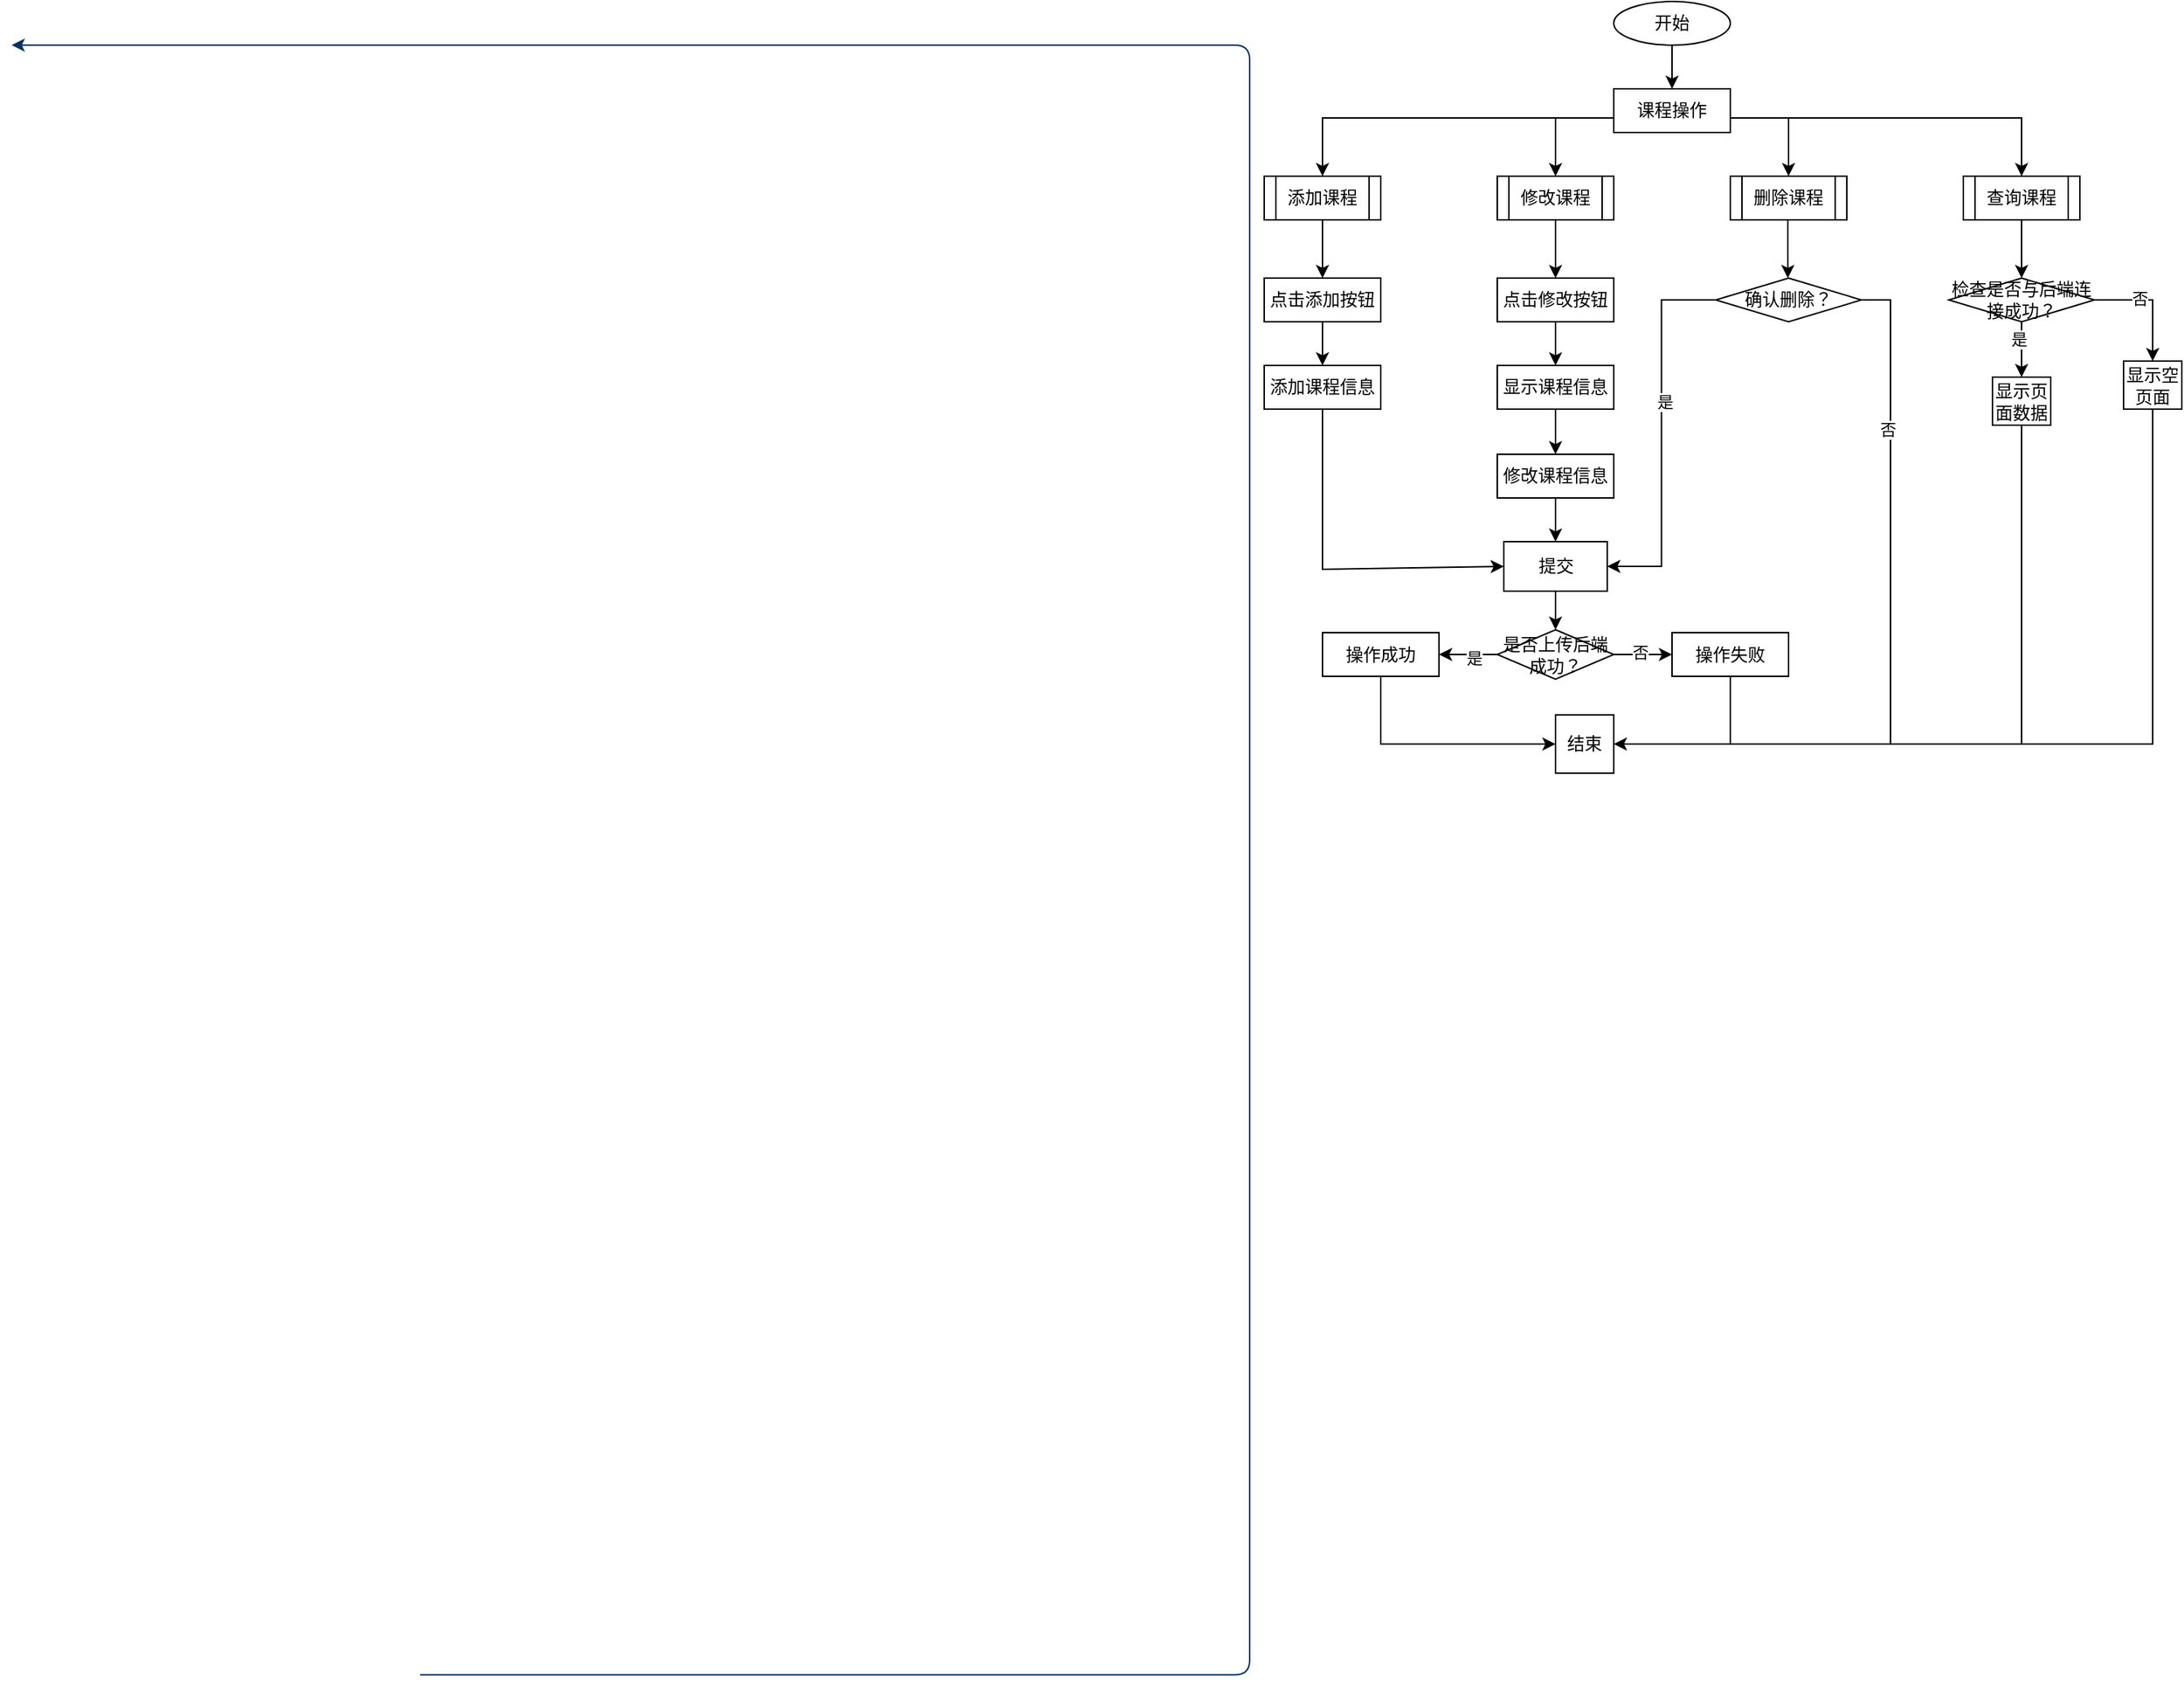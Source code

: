 <mxfile version="26.2.13" pages="9">
  <diagram id="6a731a19-8d31-9384-78a2-239565b7b9f0" name="Page-1">
    <mxGraphModel dx="970" dy="1458" grid="1" gridSize="10" guides="1" tooltips="1" connect="1" arrows="1" fold="1" page="1" pageScale="1" pageWidth="1169" pageHeight="827" background="none" math="0" shadow="0">
      <root>
        <mxCell id="0" />
        <mxCell id="1" parent="0" />
        <mxCell id="45" value="" style="edgeStyle=elbowEdgeStyle;elbow=horizontal;exitX=1;exitY=0.5;exitPerimeter=0;entryX=0.905;entryY=0.5;entryPerimeter=0;fontStyle=1;strokeColor=#003366;strokeWidth=1;html=1;" parent="1" target="34" edge="1">
          <mxGeometry width="100" height="100" as="geometry">
            <mxPoint x="380.5" y="1119.25" as="sourcePoint" />
            <mxPoint x="100" as="targetPoint" />
            <Array as="points">
              <mxPoint x="950" y="1320" />
            </Array>
          </mxGeometry>
        </mxCell>
        <mxCell id="aWMGVlatruww7D8yQulM-55" value="添加课程" style="shape=process;whiteSpace=wrap;html=1;backgroundOutline=1;" vertex="1" parent="1">
          <mxGeometry x="960" y="90" width="80" height="30" as="geometry" />
        </mxCell>
        <mxCell id="aWMGVlatruww7D8yQulM-121" value="" style="edgeStyle=orthogonalEdgeStyle;rounded=0;orthogonalLoop=1;jettySize=auto;html=1;" edge="1" parent="1" source="aWMGVlatruww7D8yQulM-56" target="aWMGVlatruww7D8yQulM-102">
          <mxGeometry relative="1" as="geometry" />
        </mxCell>
        <mxCell id="aWMGVlatruww7D8yQulM-56" value="查询课程" style="shape=process;whiteSpace=wrap;html=1;backgroundOutline=1;" vertex="1" parent="1">
          <mxGeometry x="1440" y="90" width="80" height="30" as="geometry" />
        </mxCell>
        <mxCell id="aWMGVlatruww7D8yQulM-57" value="删除课程" style="shape=process;whiteSpace=wrap;html=1;backgroundOutline=1;" vertex="1" parent="1">
          <mxGeometry x="1280" y="90" width="80" height="30" as="geometry" />
        </mxCell>
        <mxCell id="aWMGVlatruww7D8yQulM-58" value="修改课程" style="shape=process;whiteSpace=wrap;html=1;backgroundOutline=1;" vertex="1" parent="1">
          <mxGeometry x="1120" y="90" width="80" height="30" as="geometry" />
        </mxCell>
        <mxCell id="aWMGVlatruww7D8yQulM-61" value="" style="endArrow=classic;html=1;rounded=0;entryX=0.5;entryY=0;entryDx=0;entryDy=0;" edge="1" parent="1" target="aWMGVlatruww7D8yQulM-55">
          <mxGeometry width="50" height="50" relative="1" as="geometry">
            <mxPoint x="1200" y="50" as="sourcePoint" />
            <mxPoint x="1000" y="40" as="targetPoint" />
            <Array as="points">
              <mxPoint x="1000" y="50" />
            </Array>
          </mxGeometry>
        </mxCell>
        <mxCell id="aWMGVlatruww7D8yQulM-62" value="" style="endArrow=classic;html=1;rounded=0;entryX=0.5;entryY=0;entryDx=0;entryDy=0;" edge="1" parent="1" target="aWMGVlatruww7D8yQulM-58">
          <mxGeometry width="50" height="50" relative="1" as="geometry">
            <mxPoint x="1160" y="50" as="sourcePoint" />
            <mxPoint x="1130" y="180" as="targetPoint" />
          </mxGeometry>
        </mxCell>
        <mxCell id="aWMGVlatruww7D8yQulM-63" value="" style="endArrow=classic;html=1;rounded=0;entryX=0.5;entryY=0;entryDx=0;entryDy=0;" edge="1" parent="1" target="aWMGVlatruww7D8yQulM-56">
          <mxGeometry width="50" height="50" relative="1" as="geometry">
            <mxPoint x="1280" y="50" as="sourcePoint" />
            <mxPoint x="1480" y="50" as="targetPoint" />
            <Array as="points">
              <mxPoint x="1480" y="50" />
            </Array>
          </mxGeometry>
        </mxCell>
        <mxCell id="aWMGVlatruww7D8yQulM-64" value="" style="endArrow=classic;html=1;rounded=0;entryX=0.5;entryY=0;entryDx=0;entryDy=0;" edge="1" parent="1" target="aWMGVlatruww7D8yQulM-57">
          <mxGeometry width="50" height="50" relative="1" as="geometry">
            <mxPoint x="1320" y="50" as="sourcePoint" />
            <mxPoint x="1130" y="180" as="targetPoint" />
          </mxGeometry>
        </mxCell>
        <mxCell id="aWMGVlatruww7D8yQulM-143" value="" style="edgeStyle=orthogonalEdgeStyle;rounded=0;orthogonalLoop=1;jettySize=auto;html=1;" edge="1" parent="1" source="aWMGVlatruww7D8yQulM-76" target="aWMGVlatruww7D8yQulM-90">
          <mxGeometry relative="1" as="geometry" />
        </mxCell>
        <mxCell id="aWMGVlatruww7D8yQulM-76" value="开始" style="ellipse;whiteSpace=wrap;html=1;" vertex="1" parent="1">
          <mxGeometry x="1200" y="-30" width="80" height="30" as="geometry" />
        </mxCell>
        <mxCell id="aWMGVlatruww7D8yQulM-90" value="课程操作" style="rounded=0;whiteSpace=wrap;html=1;" vertex="1" parent="1">
          <mxGeometry x="1200" y="30" width="80" height="30" as="geometry" />
        </mxCell>
        <mxCell id="aWMGVlatruww7D8yQulM-95" value="" style="endArrow=classic;html=1;rounded=0;exitX=0.5;exitY=1;exitDx=0;exitDy=0;" edge="1" parent="1" source="aWMGVlatruww7D8yQulM-55" target="aWMGVlatruww7D8yQulM-96">
          <mxGeometry width="50" height="50" relative="1" as="geometry">
            <mxPoint x="1450" y="160" as="sourcePoint" />
            <mxPoint x="1000" y="160" as="targetPoint" />
          </mxGeometry>
        </mxCell>
        <mxCell id="aWMGVlatruww7D8yQulM-114" value="" style="edgeStyle=orthogonalEdgeStyle;rounded=0;orthogonalLoop=1;jettySize=auto;html=1;" edge="1" parent="1" source="aWMGVlatruww7D8yQulM-96" target="aWMGVlatruww7D8yQulM-99">
          <mxGeometry relative="1" as="geometry" />
        </mxCell>
        <mxCell id="aWMGVlatruww7D8yQulM-96" value="点击添加按钮" style="rounded=0;whiteSpace=wrap;html=1;" vertex="1" parent="1">
          <mxGeometry x="960" y="160" width="80" height="30" as="geometry" />
        </mxCell>
        <mxCell id="aWMGVlatruww7D8yQulM-99" value="添加课程信息" style="rounded=0;whiteSpace=wrap;html=1;" vertex="1" parent="1">
          <mxGeometry x="960" y="220" width="80" height="30" as="geometry" />
        </mxCell>
        <mxCell id="aWMGVlatruww7D8yQulM-111" value="" style="edgeStyle=orthogonalEdgeStyle;rounded=0;orthogonalLoop=1;jettySize=auto;html=1;exitX=0.5;exitY=1;exitDx=0;exitDy=0;" edge="1" parent="1" source="aWMGVlatruww7D8yQulM-103" target="aWMGVlatruww7D8yQulM-105">
          <mxGeometry relative="1" as="geometry" />
        </mxCell>
        <mxCell id="aWMGVlatruww7D8yQulM-112" value="" style="edgeStyle=orthogonalEdgeStyle;rounded=0;orthogonalLoop=1;jettySize=auto;html=1;entryX=0.5;entryY=0;entryDx=0;entryDy=0;" edge="1" parent="1" source="aWMGVlatruww7D8yQulM-100" target="aWMGVlatruww7D8yQulM-103">
          <mxGeometry relative="1" as="geometry">
            <Array as="points" />
          </mxGeometry>
        </mxCell>
        <mxCell id="aWMGVlatruww7D8yQulM-100" value="点击修改按钮" style="rounded=0;whiteSpace=wrap;html=1;" vertex="1" parent="1">
          <mxGeometry x="1120" y="160" width="80" height="30" as="geometry" />
        </mxCell>
        <mxCell id="aWMGVlatruww7D8yQulM-117" style="edgeStyle=orthogonalEdgeStyle;rounded=0;orthogonalLoop=1;jettySize=auto;html=1;exitX=0;exitY=0.5;exitDx=0;exitDy=0;entryX=1;entryY=0.5;entryDx=0;entryDy=0;" edge="1" parent="1" source="aWMGVlatruww7D8yQulM-101" target="aWMGVlatruww7D8yQulM-108">
          <mxGeometry relative="1" as="geometry" />
        </mxCell>
        <mxCell id="aWMGVlatruww7D8yQulM-118" value="是" style="edgeLabel;html=1;align=center;verticalAlign=middle;resizable=0;points=[];" vertex="1" connectable="0" parent="aWMGVlatruww7D8yQulM-117">
          <mxGeometry x="-0.17" y="2" relative="1" as="geometry">
            <mxPoint as="offset" />
          </mxGeometry>
        </mxCell>
        <mxCell id="aWMGVlatruww7D8yQulM-119" value="" style="edgeStyle=orthogonalEdgeStyle;rounded=0;orthogonalLoop=1;jettySize=auto;html=1;entryX=1;entryY=0.5;entryDx=0;entryDy=0;exitX=1;exitY=0.5;exitDx=0;exitDy=0;" edge="1" parent="1" source="aWMGVlatruww7D8yQulM-101" target="aWMGVlatruww7D8yQulM-116">
          <mxGeometry relative="1" as="geometry" />
        </mxCell>
        <mxCell id="aWMGVlatruww7D8yQulM-120" value="否" style="edgeLabel;html=1;align=center;verticalAlign=middle;resizable=0;points=[];" vertex="1" connectable="0" parent="aWMGVlatruww7D8yQulM-119">
          <mxGeometry x="-0.577" y="-2" relative="1" as="geometry">
            <mxPoint as="offset" />
          </mxGeometry>
        </mxCell>
        <mxCell id="aWMGVlatruww7D8yQulM-101" value="确认删除？" style="rhombus;whiteSpace=wrap;html=1;" vertex="1" parent="1">
          <mxGeometry x="1270" y="160" width="100" height="30" as="geometry" />
        </mxCell>
        <mxCell id="aWMGVlatruww7D8yQulM-124" value="" style="edgeStyle=orthogonalEdgeStyle;rounded=0;orthogonalLoop=1;jettySize=auto;html=1;" edge="1" parent="1" source="aWMGVlatruww7D8yQulM-102" target="aWMGVlatruww7D8yQulM-122">
          <mxGeometry relative="1" as="geometry" />
        </mxCell>
        <mxCell id="aWMGVlatruww7D8yQulM-126" value="是" style="edgeLabel;html=1;align=center;verticalAlign=middle;resizable=0;points=[];" vertex="1" connectable="0" parent="aWMGVlatruww7D8yQulM-124">
          <mxGeometry x="-0.46" y="-2" relative="1" as="geometry">
            <mxPoint as="offset" />
          </mxGeometry>
        </mxCell>
        <mxCell id="aWMGVlatruww7D8yQulM-125" style="edgeStyle=orthogonalEdgeStyle;rounded=0;orthogonalLoop=1;jettySize=auto;html=1;exitX=1;exitY=0.5;exitDx=0;exitDy=0;entryX=0.5;entryY=0;entryDx=0;entryDy=0;" edge="1" parent="1" source="aWMGVlatruww7D8yQulM-102" target="aWMGVlatruww7D8yQulM-123">
          <mxGeometry relative="1" as="geometry" />
        </mxCell>
        <mxCell id="aWMGVlatruww7D8yQulM-127" value="否" style="edgeLabel;html=1;align=center;verticalAlign=middle;resizable=0;points=[];" vertex="1" connectable="0" parent="aWMGVlatruww7D8yQulM-125">
          <mxGeometry x="-0.252" y="1" relative="1" as="geometry">
            <mxPoint as="offset" />
          </mxGeometry>
        </mxCell>
        <mxCell id="aWMGVlatruww7D8yQulM-102" value="检查是否与后端连接成功？" style="rhombus;whiteSpace=wrap;html=1;" vertex="1" parent="1">
          <mxGeometry x="1430" y="160" width="100" height="30" as="geometry" />
        </mxCell>
        <mxCell id="aWMGVlatruww7D8yQulM-103" value="显示课程信息" style="rounded=0;whiteSpace=wrap;html=1;" vertex="1" parent="1">
          <mxGeometry x="1120" y="220" width="80" height="30" as="geometry" />
        </mxCell>
        <mxCell id="aWMGVlatruww7D8yQulM-113" value="" style="edgeStyle=orthogonalEdgeStyle;rounded=0;orthogonalLoop=1;jettySize=auto;html=1;" edge="1" parent="1" source="aWMGVlatruww7D8yQulM-105" target="aWMGVlatruww7D8yQulM-108">
          <mxGeometry relative="1" as="geometry" />
        </mxCell>
        <mxCell id="aWMGVlatruww7D8yQulM-105" value="修改课程信息" style="rounded=0;whiteSpace=wrap;html=1;" vertex="1" parent="1">
          <mxGeometry x="1120" y="281" width="80" height="30" as="geometry" />
        </mxCell>
        <mxCell id="aWMGVlatruww7D8yQulM-108" value="提交" style="rounded=0;whiteSpace=wrap;html=1;" vertex="1" parent="1">
          <mxGeometry x="1124.5" y="341" width="71" height="34" as="geometry" />
        </mxCell>
        <mxCell id="aWMGVlatruww7D8yQulM-109" value="" style="endArrow=classic;html=1;rounded=0;exitX=0.5;exitY=1;exitDx=0;exitDy=0;entryX=0.5;entryY=0;entryDx=0;entryDy=0;" edge="1" parent="1" source="aWMGVlatruww7D8yQulM-58" target="aWMGVlatruww7D8yQulM-100">
          <mxGeometry width="50" height="50" relative="1" as="geometry">
            <mxPoint x="1370" y="180" as="sourcePoint" />
            <mxPoint x="1420" y="130" as="targetPoint" />
          </mxGeometry>
        </mxCell>
        <mxCell id="aWMGVlatruww7D8yQulM-110" value="" style="endArrow=classic;html=1;rounded=0;entryX=0.5;entryY=0;entryDx=0;entryDy=0;" edge="1" parent="1">
          <mxGeometry width="50" height="50" relative="1" as="geometry">
            <mxPoint x="1319.5" y="120" as="sourcePoint" />
            <mxPoint x="1319.5" y="160" as="targetPoint" />
          </mxGeometry>
        </mxCell>
        <mxCell id="aWMGVlatruww7D8yQulM-115" value="" style="edgeStyle=none;orthogonalLoop=1;jettySize=auto;html=1;rounded=0;exitX=0.5;exitY=1;exitDx=0;exitDy=0;entryX=0;entryY=0.5;entryDx=0;entryDy=0;" edge="1" parent="1" source="aWMGVlatruww7D8yQulM-99" target="aWMGVlatruww7D8yQulM-108">
          <mxGeometry width="100" relative="1" as="geometry">
            <mxPoint x="950" y="270" as="sourcePoint" />
            <mxPoint x="1120" y="360" as="targetPoint" />
            <Array as="points">
              <mxPoint x="1000" y="360" />
            </Array>
          </mxGeometry>
        </mxCell>
        <mxCell id="aWMGVlatruww7D8yQulM-116" value="结束" style="rounded=0;whiteSpace=wrap;html=1;" vertex="1" parent="1">
          <mxGeometry x="1160" y="460" width="40" height="40" as="geometry" />
        </mxCell>
        <mxCell id="aWMGVlatruww7D8yQulM-122" value="显示页面数据" style="rounded=0;whiteSpace=wrap;html=1;" vertex="1" parent="1">
          <mxGeometry x="1460" y="228" width="40" height="33" as="geometry" />
        </mxCell>
        <mxCell id="aWMGVlatruww7D8yQulM-123" value="显示空页面" style="rounded=0;whiteSpace=wrap;html=1;" vertex="1" parent="1">
          <mxGeometry x="1550" y="217" width="40" height="33" as="geometry" />
        </mxCell>
        <mxCell id="aWMGVlatruww7D8yQulM-129" value="" style="endArrow=none;html=1;rounded=0;entryX=0.5;entryY=1;entryDx=0;entryDy=0;" edge="1" parent="1" target="aWMGVlatruww7D8yQulM-122">
          <mxGeometry width="50" height="50" relative="1" as="geometry">
            <mxPoint x="1390" y="480" as="sourcePoint" />
            <mxPoint x="1420" y="340" as="targetPoint" />
            <Array as="points">
              <mxPoint x="1480" y="480" />
            </Array>
          </mxGeometry>
        </mxCell>
        <mxCell id="aWMGVlatruww7D8yQulM-130" value="" style="endArrow=none;html=1;rounded=0;entryX=0.5;entryY=1;entryDx=0;entryDy=0;" edge="1" parent="1" target="aWMGVlatruww7D8yQulM-123">
          <mxGeometry width="50" height="50" relative="1" as="geometry">
            <mxPoint x="1480" y="480" as="sourcePoint" />
            <mxPoint x="1570" y="261" as="targetPoint" />
            <Array as="points">
              <mxPoint x="1570" y="480" />
            </Array>
          </mxGeometry>
        </mxCell>
        <mxCell id="aWMGVlatruww7D8yQulM-137" value="" style="edgeStyle=orthogonalEdgeStyle;rounded=0;orthogonalLoop=1;jettySize=auto;html=1;" edge="1" parent="1" source="aWMGVlatruww7D8yQulM-132" target="aWMGVlatruww7D8yQulM-135">
          <mxGeometry relative="1" as="geometry" />
        </mxCell>
        <mxCell id="aWMGVlatruww7D8yQulM-141" value="是" style="edgeLabel;html=1;align=center;verticalAlign=middle;resizable=0;points=[];" vertex="1" connectable="0" parent="aWMGVlatruww7D8yQulM-137">
          <mxGeometry x="-0.183" y="2" relative="1" as="geometry">
            <mxPoint as="offset" />
          </mxGeometry>
        </mxCell>
        <mxCell id="aWMGVlatruww7D8yQulM-138" value="" style="edgeStyle=orthogonalEdgeStyle;rounded=0;orthogonalLoop=1;jettySize=auto;html=1;" edge="1" parent="1" source="aWMGVlatruww7D8yQulM-132" target="aWMGVlatruww7D8yQulM-136">
          <mxGeometry relative="1" as="geometry" />
        </mxCell>
        <mxCell id="aWMGVlatruww7D8yQulM-142" value="否" style="edgeLabel;html=1;align=center;verticalAlign=middle;resizable=0;points=[];" vertex="1" connectable="0" parent="aWMGVlatruww7D8yQulM-138">
          <mxGeometry x="-0.117" y="2" relative="1" as="geometry">
            <mxPoint as="offset" />
          </mxGeometry>
        </mxCell>
        <mxCell id="aWMGVlatruww7D8yQulM-132" value="是否上传后端成功？" style="rhombus;whiteSpace=wrap;html=1;" vertex="1" parent="1">
          <mxGeometry x="1120" y="401.5" width="80" height="34" as="geometry" />
        </mxCell>
        <mxCell id="aWMGVlatruww7D8yQulM-133" value="" style="endArrow=classic;html=1;rounded=0;exitX=0.5;exitY=1;exitDx=0;exitDy=0;entryX=0.5;entryY=0;entryDx=0;entryDy=0;" edge="1" parent="1" source="aWMGVlatruww7D8yQulM-108" target="aWMGVlatruww7D8yQulM-132">
          <mxGeometry width="50" height="50" relative="1" as="geometry">
            <mxPoint x="1370" y="260" as="sourcePoint" />
            <mxPoint x="1420" y="210" as="targetPoint" />
          </mxGeometry>
        </mxCell>
        <mxCell id="aWMGVlatruww7D8yQulM-135" value="操作成功&lt;span style=&quot;color: rgba(0, 0, 0, 0); font-family: monospace; font-size: 0px; text-align: start; text-wrap-mode: nowrap;&quot;&gt;%3CmxGraphModel%3E%3Croot%3E%3CmxCell%20id%3D%220%22%2F%3E%3CmxCell%20id%3D%221%22%20parent%3D%220%22%2F%3E%3CmxCell%20id%3D%222%22%20value%3D%22%E6%B7%BB%E5%8A%A0%E8%AF%BE%E7%A8%8B%E4%BF%A1%E6%81%AF%22%20style%3D%22rounded%3D0%3BwhiteSpace%3Dwrap%3Bhtml%3D1%3B%22%20vertex%3D%221%22%20parent%3D%221%22%3E%3CmxGeometry%20x%3D%22960%22%20y%3D%22220%22%20width%3D%2280%22%20height%3D%2230%22%20as%3D%22geometry%22%2F%3E%3C%2FmxCell%3E%3C%2Froot%3E%3C%2FmxGraphModel%3E&lt;/span&gt;" style="rounded=0;whiteSpace=wrap;html=1;" vertex="1" parent="1">
          <mxGeometry x="1000" y="403.5" width="80" height="30" as="geometry" />
        </mxCell>
        <mxCell id="aWMGVlatruww7D8yQulM-136" value="操作失败" style="rounded=0;whiteSpace=wrap;html=1;" vertex="1" parent="1">
          <mxGeometry x="1240" y="403.5" width="80" height="30" as="geometry" />
        </mxCell>
        <mxCell id="aWMGVlatruww7D8yQulM-139" value="" style="endArrow=classic;html=1;rounded=0;exitX=0.5;exitY=1;exitDx=0;exitDy=0;entryX=0;entryY=0.5;entryDx=0;entryDy=0;" edge="1" parent="1" source="aWMGVlatruww7D8yQulM-135" target="aWMGVlatruww7D8yQulM-116">
          <mxGeometry width="50" height="50" relative="1" as="geometry">
            <mxPoint x="1370" y="260" as="sourcePoint" />
            <mxPoint x="1420" y="210" as="targetPoint" />
            <Array as="points">
              <mxPoint x="1040" y="480" />
            </Array>
          </mxGeometry>
        </mxCell>
        <mxCell id="aWMGVlatruww7D8yQulM-140" value="" style="endArrow=none;html=1;rounded=0;exitX=0.5;exitY=1;exitDx=0;exitDy=0;" edge="1" parent="1" source="aWMGVlatruww7D8yQulM-136">
          <mxGeometry width="50" height="50" relative="1" as="geometry">
            <mxPoint x="1370" y="260" as="sourcePoint" />
            <mxPoint x="1280" y="480" as="targetPoint" />
          </mxGeometry>
        </mxCell>
      </root>
    </mxGraphModel>
  </diagram>
  <diagram id="aYCMi-YTx87483V4ofmD" name="第 2 页">
    <mxGraphModel dx="143" dy="631" grid="1" gridSize="10" guides="1" tooltips="1" connect="1" arrows="1" fold="1" page="1" pageScale="1" pageWidth="827" pageHeight="1169" math="0" shadow="0">
      <root>
        <mxCell id="0" />
        <mxCell id="1" parent="0" />
        <mxCell id="k8eMBP_mq2JklAbNVoAG-7" value="视频操作" style="rounded=0;whiteSpace=wrap;html=1;" vertex="1" parent="1">
          <mxGeometry x="1520" y="130" width="80" height="30" as="geometry" />
        </mxCell>
        <mxCell id="jA_BRjzaWZLbFcxM8JNO-4" value="" style="edgeStyle=orthogonalEdgeStyle;rounded=0;orthogonalLoop=1;jettySize=auto;html=1;" edge="1" parent="1" source="jA_BRjzaWZLbFcxM8JNO-1" target="k8eMBP_mq2JklAbNVoAG-7">
          <mxGeometry relative="1" as="geometry" />
        </mxCell>
        <mxCell id="jA_BRjzaWZLbFcxM8JNO-1" value="开始" style="ellipse;whiteSpace=wrap;html=1;rounded=0;" vertex="1" parent="1">
          <mxGeometry x="1520" y="70" width="80" height="35" as="geometry" />
        </mxCell>
        <mxCell id="HF7g1FFgwqmuv97Zjj8a-2" value="下载视频" style="shape=process;whiteSpace=wrap;html=1;backgroundOutline=1;" vertex="1" parent="1">
          <mxGeometry x="1760" y="190" width="80" height="30" as="geometry" />
        </mxCell>
        <mxCell id="HF7g1FFgwqmuv97Zjj8a-5" value="" style="endArrow=classic;html=1;rounded=0;entryX=0.5;entryY=0;entryDx=0;entryDy=0;" edge="1" parent="1">
          <mxGeometry width="50" height="50" relative="1" as="geometry">
            <mxPoint x="1520" y="150" as="sourcePoint" />
            <mxPoint x="1320" y="190" as="targetPoint" />
            <Array as="points">
              <mxPoint x="1320" y="150" />
            </Array>
          </mxGeometry>
        </mxCell>
        <mxCell id="HF7g1FFgwqmuv97Zjj8a-6" value="" style="endArrow=classic;html=1;rounded=0;entryX=0.5;entryY=0;entryDx=0;entryDy=0;" edge="1" parent="1">
          <mxGeometry width="50" height="50" relative="1" as="geometry">
            <mxPoint x="1480" y="150" as="sourcePoint" />
            <mxPoint x="1480" y="190" as="targetPoint" />
          </mxGeometry>
        </mxCell>
        <mxCell id="HF7g1FFgwqmuv97Zjj8a-7" value="" style="endArrow=classic;html=1;rounded=0;entryX=0.5;entryY=0;entryDx=0;entryDy=0;" edge="1" parent="1" target="HF7g1FFgwqmuv97Zjj8a-2">
          <mxGeometry width="50" height="50" relative="1" as="geometry">
            <mxPoint x="1600" y="150" as="sourcePoint" />
            <mxPoint x="1800" y="150" as="targetPoint" />
            <Array as="points">
              <mxPoint x="1800" y="150" />
            </Array>
          </mxGeometry>
        </mxCell>
        <mxCell id="HF7g1FFgwqmuv97Zjj8a-8" value="" style="endArrow=classic;html=1;rounded=0;entryX=0.5;entryY=0;entryDx=0;entryDy=0;" edge="1" parent="1">
          <mxGeometry width="50" height="50" relative="1" as="geometry">
            <mxPoint x="1640" y="150" as="sourcePoint" />
            <mxPoint x="1640" y="190" as="targetPoint" />
          </mxGeometry>
        </mxCell>
        <mxCell id="HF7g1FFgwqmuv97Zjj8a-9" value="添加视频" style="shape=process;whiteSpace=wrap;html=1;backgroundOutline=1;" vertex="1" parent="1">
          <mxGeometry x="1280" y="190" width="80" height="30" as="geometry" />
        </mxCell>
        <mxCell id="HF7g1FFgwqmuv97Zjj8a-10" value="修改视频" style="shape=process;whiteSpace=wrap;html=1;backgroundOutline=1;" vertex="1" parent="1">
          <mxGeometry x="1440" y="190" width="80" height="30" as="geometry" />
        </mxCell>
        <mxCell id="HF7g1FFgwqmuv97Zjj8a-11" value="删除视频" style="shape=process;whiteSpace=wrap;html=1;backgroundOutline=1;" vertex="1" parent="1">
          <mxGeometry x="1600" y="190" width="80" height="30" as="geometry" />
        </mxCell>
        <mxCell id="Gg_bwvFDGyu1jOZcYoTb-1" value="" style="endArrow=classic;html=1;rounded=0;exitX=0.5;exitY=1;exitDx=0;exitDy=0;" edge="1" parent="1" target="Gg_bwvFDGyu1jOZcYoTb-3">
          <mxGeometry width="50" height="50" relative="1" as="geometry">
            <mxPoint x="1320" y="220" as="sourcePoint" />
            <mxPoint x="1320" y="260" as="targetPoint" />
          </mxGeometry>
        </mxCell>
        <mxCell id="Gg_bwvFDGyu1jOZcYoTb-2" value="" style="edgeStyle=orthogonalEdgeStyle;rounded=0;orthogonalLoop=1;jettySize=auto;html=1;" edge="1" parent="1" source="Gg_bwvFDGyu1jOZcYoTb-3" target="Gg_bwvFDGyu1jOZcYoTb-4">
          <mxGeometry relative="1" as="geometry" />
        </mxCell>
        <mxCell id="Gg_bwvFDGyu1jOZcYoTb-3" value="点击添加按钮" style="rounded=0;whiteSpace=wrap;html=1;" vertex="1" parent="1">
          <mxGeometry x="1280" y="260" width="80" height="30" as="geometry" />
        </mxCell>
        <mxCell id="Gg_bwvFDGyu1jOZcYoTb-4" value="添加视频信息" style="rounded=0;whiteSpace=wrap;html=1;" vertex="1" parent="1">
          <mxGeometry x="1280" y="320" width="80" height="30" as="geometry" />
        </mxCell>
        <mxCell id="Gg_bwvFDGyu1jOZcYoTb-5" value="" style="edgeStyle=orthogonalEdgeStyle;rounded=0;orthogonalLoop=1;jettySize=auto;html=1;exitX=0.5;exitY=1;exitDx=0;exitDy=0;" edge="1" parent="1" source="Gg_bwvFDGyu1jOZcYoTb-13" target="Gg_bwvFDGyu1jOZcYoTb-15">
          <mxGeometry relative="1" as="geometry" />
        </mxCell>
        <mxCell id="Gg_bwvFDGyu1jOZcYoTb-6" value="" style="edgeStyle=orthogonalEdgeStyle;rounded=0;orthogonalLoop=1;jettySize=auto;html=1;entryX=0.5;entryY=0;entryDx=0;entryDy=0;" edge="1" parent="1" source="Gg_bwvFDGyu1jOZcYoTb-7" target="Gg_bwvFDGyu1jOZcYoTb-13">
          <mxGeometry relative="1" as="geometry">
            <Array as="points" />
          </mxGeometry>
        </mxCell>
        <mxCell id="Gg_bwvFDGyu1jOZcYoTb-7" value="点击修改按钮" style="rounded=0;whiteSpace=wrap;html=1;" vertex="1" parent="1">
          <mxGeometry x="1440" y="260" width="80" height="30" as="geometry" />
        </mxCell>
        <mxCell id="Gg_bwvFDGyu1jOZcYoTb-8" style="edgeStyle=orthogonalEdgeStyle;rounded=0;orthogonalLoop=1;jettySize=auto;html=1;exitX=0;exitY=0.5;exitDx=0;exitDy=0;entryX=1;entryY=0.5;entryDx=0;entryDy=0;" edge="1" parent="1" source="Gg_bwvFDGyu1jOZcYoTb-12" target="Gg_bwvFDGyu1jOZcYoTb-16">
          <mxGeometry relative="1" as="geometry" />
        </mxCell>
        <mxCell id="Gg_bwvFDGyu1jOZcYoTb-9" value="是" style="edgeLabel;html=1;align=center;verticalAlign=middle;resizable=0;points=[];" vertex="1" connectable="0" parent="Gg_bwvFDGyu1jOZcYoTb-8">
          <mxGeometry x="-0.17" y="2" relative="1" as="geometry">
            <mxPoint as="offset" />
          </mxGeometry>
        </mxCell>
        <mxCell id="Gg_bwvFDGyu1jOZcYoTb-10" value="" style="edgeStyle=orthogonalEdgeStyle;rounded=0;orthogonalLoop=1;jettySize=auto;html=1;entryX=1;entryY=0.5;entryDx=0;entryDy=0;exitX=1;exitY=0.5;exitDx=0;exitDy=0;" edge="1" parent="1" source="Gg_bwvFDGyu1jOZcYoTb-12" target="Gg_bwvFDGyu1jOZcYoTb-20">
          <mxGeometry relative="1" as="geometry" />
        </mxCell>
        <mxCell id="Gg_bwvFDGyu1jOZcYoTb-11" value="否" style="edgeLabel;html=1;align=center;verticalAlign=middle;resizable=0;points=[];" vertex="1" connectable="0" parent="Gg_bwvFDGyu1jOZcYoTb-10">
          <mxGeometry x="-0.577" y="-2" relative="1" as="geometry">
            <mxPoint as="offset" />
          </mxGeometry>
        </mxCell>
        <mxCell id="Gg_bwvFDGyu1jOZcYoTb-12" value="确认删除？" style="rhombus;whiteSpace=wrap;html=1;" vertex="1" parent="1">
          <mxGeometry x="1590" y="260" width="100" height="30" as="geometry" />
        </mxCell>
        <mxCell id="Gg_bwvFDGyu1jOZcYoTb-13" value="显示视频信息" style="rounded=0;whiteSpace=wrap;html=1;" vertex="1" parent="1">
          <mxGeometry x="1440" y="320" width="80" height="30" as="geometry" />
        </mxCell>
        <mxCell id="Gg_bwvFDGyu1jOZcYoTb-14" value="" style="edgeStyle=orthogonalEdgeStyle;rounded=0;orthogonalLoop=1;jettySize=auto;html=1;" edge="1" parent="1" source="Gg_bwvFDGyu1jOZcYoTb-15" target="Gg_bwvFDGyu1jOZcYoTb-16">
          <mxGeometry relative="1" as="geometry" />
        </mxCell>
        <mxCell id="Gg_bwvFDGyu1jOZcYoTb-15" value="修改视频信息" style="rounded=0;whiteSpace=wrap;html=1;" vertex="1" parent="1">
          <mxGeometry x="1440" y="381" width="80" height="30" as="geometry" />
        </mxCell>
        <mxCell id="Gg_bwvFDGyu1jOZcYoTb-16" value="提交" style="rounded=0;whiteSpace=wrap;html=1;" vertex="1" parent="1">
          <mxGeometry x="1444.5" y="441" width="71" height="34" as="geometry" />
        </mxCell>
        <mxCell id="Gg_bwvFDGyu1jOZcYoTb-17" value="" style="endArrow=classic;html=1;rounded=0;exitX=0.5;exitY=1;exitDx=0;exitDy=0;entryX=0.5;entryY=0;entryDx=0;entryDy=0;" edge="1" parent="1" target="Gg_bwvFDGyu1jOZcYoTb-7">
          <mxGeometry width="50" height="50" relative="1" as="geometry">
            <mxPoint x="1480" y="220" as="sourcePoint" />
            <mxPoint x="1740" y="230" as="targetPoint" />
          </mxGeometry>
        </mxCell>
        <mxCell id="Gg_bwvFDGyu1jOZcYoTb-18" value="" style="endArrow=classic;html=1;rounded=0;entryX=0.5;entryY=0;entryDx=0;entryDy=0;" edge="1" parent="1">
          <mxGeometry width="50" height="50" relative="1" as="geometry">
            <mxPoint x="1639.5" y="220" as="sourcePoint" />
            <mxPoint x="1639.5" y="260" as="targetPoint" />
          </mxGeometry>
        </mxCell>
        <mxCell id="Gg_bwvFDGyu1jOZcYoTb-19" value="" style="edgeStyle=none;orthogonalLoop=1;jettySize=auto;html=1;rounded=0;exitX=0.5;exitY=1;exitDx=0;exitDy=0;entryX=0;entryY=0.5;entryDx=0;entryDy=0;" edge="1" parent="1" source="Gg_bwvFDGyu1jOZcYoTb-4" target="Gg_bwvFDGyu1jOZcYoTb-16">
          <mxGeometry width="100" relative="1" as="geometry">
            <mxPoint x="1270" y="370" as="sourcePoint" />
            <mxPoint x="1440" y="460" as="targetPoint" />
            <Array as="points">
              <mxPoint x="1320" y="460" />
            </Array>
          </mxGeometry>
        </mxCell>
        <mxCell id="Gg_bwvFDGyu1jOZcYoTb-20" value="结束" style="rounded=0;whiteSpace=wrap;html=1;" vertex="1" parent="1">
          <mxGeometry x="1480" y="560" width="40" height="40" as="geometry" />
        </mxCell>
        <mxCell id="Gg_bwvFDGyu1jOZcYoTb-21" value="" style="edgeStyle=orthogonalEdgeStyle;rounded=0;orthogonalLoop=1;jettySize=auto;html=1;" edge="1" parent="1" source="Gg_bwvFDGyu1jOZcYoTb-25" target="Gg_bwvFDGyu1jOZcYoTb-27">
          <mxGeometry relative="1" as="geometry" />
        </mxCell>
        <mxCell id="Gg_bwvFDGyu1jOZcYoTb-22" value="是" style="edgeLabel;html=1;align=center;verticalAlign=middle;resizable=0;points=[];" vertex="1" connectable="0" parent="Gg_bwvFDGyu1jOZcYoTb-21">
          <mxGeometry x="-0.183" y="2" relative="1" as="geometry">
            <mxPoint as="offset" />
          </mxGeometry>
        </mxCell>
        <mxCell id="Gg_bwvFDGyu1jOZcYoTb-23" value="" style="edgeStyle=orthogonalEdgeStyle;rounded=0;orthogonalLoop=1;jettySize=auto;html=1;" edge="1" parent="1" source="Gg_bwvFDGyu1jOZcYoTb-25" target="Gg_bwvFDGyu1jOZcYoTb-28">
          <mxGeometry relative="1" as="geometry" />
        </mxCell>
        <mxCell id="Gg_bwvFDGyu1jOZcYoTb-24" value="否" style="edgeLabel;html=1;align=center;verticalAlign=middle;resizable=0;points=[];" vertex="1" connectable="0" parent="Gg_bwvFDGyu1jOZcYoTb-23">
          <mxGeometry x="-0.117" y="2" relative="1" as="geometry">
            <mxPoint as="offset" />
          </mxGeometry>
        </mxCell>
        <mxCell id="Gg_bwvFDGyu1jOZcYoTb-25" value="是否上传后端成功？" style="rhombus;whiteSpace=wrap;html=1;" vertex="1" parent="1">
          <mxGeometry x="1440" y="501.5" width="80" height="34" as="geometry" />
        </mxCell>
        <mxCell id="Gg_bwvFDGyu1jOZcYoTb-26" value="" style="endArrow=classic;html=1;rounded=0;exitX=0.5;exitY=1;exitDx=0;exitDy=0;entryX=0.5;entryY=0;entryDx=0;entryDy=0;" edge="1" parent="1" source="Gg_bwvFDGyu1jOZcYoTb-16" target="Gg_bwvFDGyu1jOZcYoTb-25">
          <mxGeometry width="50" height="50" relative="1" as="geometry">
            <mxPoint x="1690" y="360" as="sourcePoint" />
            <mxPoint x="1740" y="310" as="targetPoint" />
          </mxGeometry>
        </mxCell>
        <mxCell id="Gg_bwvFDGyu1jOZcYoTb-27" value="操作成功&lt;span style=&quot;color: rgba(0, 0, 0, 0); font-family: monospace; font-size: 0px; text-align: start; text-wrap-mode: nowrap;&quot;&gt;%3CmxGraphModel%3E%3Croot%3E%3CmxCell%20id%3D%220%22%2F%3E%3CmxCell%20id%3D%221%22%20parent%3D%220%22%2F%3E%3CmxCell%20id%3D%222%22%20value%3D%22%E6%B7%BB%E5%8A%A0%E8%AF%BE%E7%A8%8B%E4%BF%A1%E6%81%AF%22%20style%3D%22rounded%3D0%3BwhiteSpace%3Dwrap%3Bhtml%3D1%3B%22%20vertex%3D%221%22%20parent%3D%221%22%3E%3CmxGeometry%20x%3D%22960%22%20y%3D%22220%22%20width%3D%2280%22%20height%3D%2230%22%20as%3D%22geometry%22%2F%3E%3C%2FmxCell%3E%3C%2Froot%3E%3C%2FmxGraphModel%3E&lt;/span&gt;" style="rounded=0;whiteSpace=wrap;html=1;" vertex="1" parent="1">
          <mxGeometry x="1320" y="503.5" width="80" height="30" as="geometry" />
        </mxCell>
        <mxCell id="Gg_bwvFDGyu1jOZcYoTb-28" value="操作失败" style="rounded=0;whiteSpace=wrap;html=1;" vertex="1" parent="1">
          <mxGeometry x="1560" y="503.5" width="80" height="30" as="geometry" />
        </mxCell>
        <mxCell id="Gg_bwvFDGyu1jOZcYoTb-29" value="" style="endArrow=classic;html=1;rounded=0;exitX=0.5;exitY=1;exitDx=0;exitDy=0;entryX=0;entryY=0.5;entryDx=0;entryDy=0;" edge="1" parent="1" source="Gg_bwvFDGyu1jOZcYoTb-27" target="Gg_bwvFDGyu1jOZcYoTb-20">
          <mxGeometry width="50" height="50" relative="1" as="geometry">
            <mxPoint x="1690" y="360" as="sourcePoint" />
            <mxPoint x="1740" y="310" as="targetPoint" />
            <Array as="points">
              <mxPoint x="1360" y="580" />
            </Array>
          </mxGeometry>
        </mxCell>
        <mxCell id="Gg_bwvFDGyu1jOZcYoTb-30" value="" style="endArrow=none;html=1;rounded=0;exitX=0.5;exitY=1;exitDx=0;exitDy=0;" edge="1" parent="1" source="Gg_bwvFDGyu1jOZcYoTb-28">
          <mxGeometry width="50" height="50" relative="1" as="geometry">
            <mxPoint x="1690" y="360" as="sourcePoint" />
            <mxPoint x="1600" y="580" as="targetPoint" />
          </mxGeometry>
        </mxCell>
        <mxCell id="LkarwP13vw4BPIPJ4kmX-1" value="" style="edgeStyle=orthogonalEdgeStyle;rounded=0;orthogonalLoop=1;jettySize=auto;html=1;" edge="1" parent="1" target="LkarwP13vw4BPIPJ4kmX-7">
          <mxGeometry relative="1" as="geometry">
            <mxPoint x="1802" y="220" as="sourcePoint" />
          </mxGeometry>
        </mxCell>
        <mxCell id="LkarwP13vw4BPIPJ4kmX-2" value="否" style="edgeLabel;html=1;align=center;verticalAlign=middle;resizable=0;points=[];" vertex="1" connectable="0" parent="1">
          <mxGeometry x="1710" y="364" as="geometry" />
        </mxCell>
        <mxCell id="LkarwP13vw4BPIPJ4kmX-3" value="" style="edgeStyle=orthogonalEdgeStyle;rounded=0;orthogonalLoop=1;jettySize=auto;html=1;" edge="1" parent="1" source="LkarwP13vw4BPIPJ4kmX-7" target="LkarwP13vw4BPIPJ4kmX-8">
          <mxGeometry relative="1" as="geometry" />
        </mxCell>
        <mxCell id="LkarwP13vw4BPIPJ4kmX-4" value="是" style="edgeLabel;html=1;align=center;verticalAlign=middle;resizable=0;points=[];" vertex="1" connectable="0" parent="LkarwP13vw4BPIPJ4kmX-3">
          <mxGeometry x="-0.46" y="-2" relative="1" as="geometry">
            <mxPoint as="offset" />
          </mxGeometry>
        </mxCell>
        <mxCell id="LkarwP13vw4BPIPJ4kmX-5" style="edgeStyle=orthogonalEdgeStyle;rounded=0;orthogonalLoop=1;jettySize=auto;html=1;exitX=1;exitY=0.5;exitDx=0;exitDy=0;entryX=0.5;entryY=0;entryDx=0;entryDy=0;" edge="1" parent="1" source="LkarwP13vw4BPIPJ4kmX-7" target="LkarwP13vw4BPIPJ4kmX-9">
          <mxGeometry relative="1" as="geometry" />
        </mxCell>
        <mxCell id="LkarwP13vw4BPIPJ4kmX-6" value="否" style="edgeLabel;html=1;align=center;verticalAlign=middle;resizable=0;points=[];" vertex="1" connectable="0" parent="LkarwP13vw4BPIPJ4kmX-5">
          <mxGeometry x="-0.252" y="1" relative="1" as="geometry">
            <mxPoint as="offset" />
          </mxGeometry>
        </mxCell>
        <mxCell id="LkarwP13vw4BPIPJ4kmX-7" value="检查是否与后端连接成功？" style="rhombus;whiteSpace=wrap;html=1;" vertex="1" parent="1">
          <mxGeometry x="1752" y="260" width="100" height="30" as="geometry" />
        </mxCell>
        <mxCell id="LkarwP13vw4BPIPJ4kmX-8" value="下载成功" style="rounded=0;whiteSpace=wrap;html=1;" vertex="1" parent="1">
          <mxGeometry x="1782" y="328" width="40" height="33" as="geometry" />
        </mxCell>
        <mxCell id="LkarwP13vw4BPIPJ4kmX-9" value="下载失败" style="rounded=0;whiteSpace=wrap;html=1;" vertex="1" parent="1">
          <mxGeometry x="1872" y="317" width="40" height="33" as="geometry" />
        </mxCell>
        <mxCell id="LkarwP13vw4BPIPJ4kmX-10" value="" style="endArrow=none;html=1;rounded=0;entryX=0.5;entryY=1;entryDx=0;entryDy=0;" edge="1" parent="1" target="LkarwP13vw4BPIPJ4kmX-8">
          <mxGeometry width="50" height="50" relative="1" as="geometry">
            <mxPoint x="1712" y="580" as="sourcePoint" />
            <mxPoint x="1742" y="440" as="targetPoint" />
            <Array as="points">
              <mxPoint x="1802" y="580" />
            </Array>
          </mxGeometry>
        </mxCell>
        <mxCell id="LkarwP13vw4BPIPJ4kmX-11" value="" style="endArrow=none;html=1;rounded=0;entryX=0.5;entryY=1;entryDx=0;entryDy=0;" edge="1" parent="1" target="LkarwP13vw4BPIPJ4kmX-9">
          <mxGeometry width="50" height="50" relative="1" as="geometry">
            <mxPoint x="1802" y="580" as="sourcePoint" />
            <mxPoint x="1892" y="361" as="targetPoint" />
            <Array as="points">
              <mxPoint x="1892" y="580" />
            </Array>
          </mxGeometry>
        </mxCell>
      </root>
    </mxGraphModel>
  </diagram>
  <diagram id="_N8LhJxWUYTJwUcd2mxG" name="第 3 页">
    <mxGraphModel dx="970" dy="631" grid="1" gridSize="10" guides="1" tooltips="1" connect="1" arrows="1" fold="1" page="1" pageScale="1" pageWidth="827" pageHeight="1169" math="0" shadow="0">
      <root>
        <mxCell id="0" />
        <mxCell id="1" parent="0" />
        <mxCell id="x9Y5ngnpooVD6t2R-EWt-1" value="analyse project&#xa; documentation" style="shape=mxgraph.flowchart.data;strokeWidth=2;gradientColor=none;gradientDirection=north;fontStyle=0;html=1;" vertex="1" parent="1">
          <mxGeometry x="240.5" y="130" width="159" height="80" as="geometry" />
        </mxCell>
        <mxCell id="x9Y5ngnpooVD6t2R-EWt-2" value="create&#xa;material&#xa;specification" style="shape=mxgraph.flowchart.data;strokeWidth=2;gradientColor=none;gradientDirection=north;fontStyle=0;html=1;" vertex="1" parent="1">
          <mxGeometry x="240.5" y="510" width="159" height="80" as="geometry" />
        </mxCell>
        <mxCell id="x9Y5ngnpooVD6t2R-EWt-3" value="check for&#xa;obscurities" style="shape=mxgraph.flowchart.data;strokeWidth=2;gradientColor=none;gradientDirection=north;fontStyle=0;html=1;" vertex="1" parent="1">
          <mxGeometry x="240.5" y="250" width="159" height="80" as="geometry" />
        </mxCell>
        <mxCell id="x9Y5ngnpooVD6t2R-EWt-4" value="obscurities?" style="shape=mxgraph.flowchart.decision;strokeWidth=2;gradientColor=none;gradientDirection=north;fontStyle=0;html=1;" vertex="1" parent="1">
          <mxGeometry x="271" y="390" width="98" height="57" as="geometry" />
        </mxCell>
        <mxCell id="x9Y5ngnpooVD6t2R-EWt-5" style="fontStyle=1;strokeColor=#003366;strokeWidth=1;html=1;" edge="1" parent="1" source="x9Y5ngnpooVD6t2R-EWt-1" target="x9Y5ngnpooVD6t2R-EWt-3">
          <mxGeometry relative="1" as="geometry" />
        </mxCell>
        <mxCell id="x9Y5ngnpooVD6t2R-EWt-6" style="entryX=0.5;entryY=0;entryPerimeter=0;fontStyle=1;strokeColor=#003366;strokeWidth=1;html=1;" edge="1" parent="1" source="x9Y5ngnpooVD6t2R-EWt-3" target="x9Y5ngnpooVD6t2R-EWt-4">
          <mxGeometry relative="1" as="geometry" />
        </mxCell>
        <mxCell id="x9Y5ngnpooVD6t2R-EWt-7" value="" style="edgeStyle=elbowEdgeStyle;elbow=horizontal;entryX=0.5;entryY=0.91;entryPerimeter=0;exitX=1;exitY=0.5;exitPerimeter=0;fontStyle=1;strokeColor=#003366;strokeWidth=1;html=1;" edge="1" parent="1" source="x9Y5ngnpooVD6t2R-EWt-4" target="x9Y5ngnpooVD6t2R-EWt-47">
          <mxGeometry x="381" y="28.5" width="100" height="100" as="geometry">
            <mxPoint x="750" y="447" as="sourcePoint" />
            <mxPoint x="765.395" y="318.5" as="targetPoint" />
            <Array as="points">
              <mxPoint x="545" y="400" />
            </Array>
          </mxGeometry>
        </mxCell>
        <mxCell id="x9Y5ngnpooVD6t2R-EWt-8" value="yes" style="text;fontStyle=0;html=1;strokeColor=none;gradientColor=none;fillColor=none;strokeWidth=2;" vertex="1" parent="1">
          <mxGeometry x="370" y="390" width="40" height="26" as="geometry" />
        </mxCell>
        <mxCell id="x9Y5ngnpooVD6t2R-EWt-9" value="" style="edgeStyle=elbowEdgeStyle;elbow=horizontal;fontColor=#001933;fontStyle=1;strokeColor=#003366;strokeWidth=1;html=1;" edge="1" parent="1" source="x9Y5ngnpooVD6t2R-EWt-4" target="x9Y5ngnpooVD6t2R-EWt-2">
          <mxGeometry width="100" height="100" as="geometry">
            <mxPoint y="100" as="sourcePoint" />
            <mxPoint x="100" as="targetPoint" />
          </mxGeometry>
        </mxCell>
        <mxCell id="x9Y5ngnpooVD6t2R-EWt-10" value="order material" style="shape=mxgraph.flowchart.data;strokeWidth=2;gradientColor=none;gradientDirection=north;fontStyle=0;html=1;" vertex="1" parent="1">
          <mxGeometry x="240.5" y="640" width="159" height="80" as="geometry" />
        </mxCell>
        <mxCell id="x9Y5ngnpooVD6t2R-EWt-11" value="no" style="text;fontStyle=0;html=1;strokeColor=none;gradientColor=none;fillColor=none;strokeWidth=2;align=center;" vertex="1" parent="1">
          <mxGeometry x="320" y="447" width="40" height="26" as="geometry" />
        </mxCell>
        <mxCell id="x9Y5ngnpooVD6t2R-EWt-12" value="final project" style="shape=mxgraph.flowchart.document;strokeWidth=2;gradientColor=none;gradientDirection=north;fontStyle=0;html=1;" vertex="1" parent="1">
          <mxGeometry x="480" y="515" width="140" height="70" as="geometry" />
        </mxCell>
        <mxCell id="x9Y5ngnpooVD6t2R-EWt-13" value="" style="edgeStyle=elbowEdgeStyle;elbow=horizontal;exitX=0.905;exitY=0.5;exitPerimeter=0;fontStyle=1;strokeColor=#003366;strokeWidth=1;html=1;" edge="1" parent="1" source="x9Y5ngnpooVD6t2R-EWt-2" target="x9Y5ngnpooVD6t2R-EWt-12">
          <mxGeometry width="100" height="100" as="geometry">
            <mxPoint y="100" as="sourcePoint" />
            <mxPoint x="100" as="targetPoint" />
          </mxGeometry>
        </mxCell>
        <mxCell id="x9Y5ngnpooVD6t2R-EWt-14" value="" style="edgeStyle=elbowEdgeStyle;elbow=horizontal;fontStyle=1;strokeColor=#003366;strokeWidth=1;html=1;" edge="1" parent="1" source="x9Y5ngnpooVD6t2R-EWt-2" target="x9Y5ngnpooVD6t2R-EWt-10">
          <mxGeometry width="100" height="100" as="geometry">
            <mxPoint y="100" as="sourcePoint" />
            <mxPoint x="100" as="targetPoint" />
          </mxGeometry>
        </mxCell>
        <mxCell id="x9Y5ngnpooVD6t2R-EWt-15" value="material&#xa;balance" style="shape=mxgraph.flowchart.predefined_process;strokeWidth=2;gradientColor=none;gradientDirection=north;fontStyle=0;html=1;" vertex="1" parent="1">
          <mxGeometry x="480" y="635" width="190" height="90" as="geometry" />
        </mxCell>
        <mxCell id="x9Y5ngnpooVD6t2R-EWt-16" value="" style="edgeStyle=elbowEdgeStyle;elbow=horizontal;exitX=0.905;exitY=0.5;exitPerimeter=0;fontStyle=1;strokeColor=#003366;strokeWidth=1;html=1;" edge="1" parent="1" source="x9Y5ngnpooVD6t2R-EWt-10" target="x9Y5ngnpooVD6t2R-EWt-15">
          <mxGeometry width="100" height="100" as="geometry">
            <mxPoint y="100" as="sourcePoint" />
            <mxPoint x="100" as="targetPoint" />
          </mxGeometry>
        </mxCell>
        <mxCell id="x9Y5ngnpooVD6t2R-EWt-17" value="organize &#xa;workforce" style="shape=mxgraph.flowchart.manual_input;strokeWidth=2;gradientColor=none;gradientDirection=north;fontStyle=0;html=1;" vertex="1" parent="1">
          <mxGeometry x="242" y="780" width="158" height="80" as="geometry" />
        </mxCell>
        <mxCell id="x9Y5ngnpooVD6t2R-EWt-18" value="" style="edgeStyle=elbowEdgeStyle;elbow=horizontal;entryX=0.5;entryY=0.195;entryPerimeter=0;fontStyle=1;strokeColor=#003366;strokeWidth=1;html=1;" edge="1" parent="1" source="x9Y5ngnpooVD6t2R-EWt-10" target="x9Y5ngnpooVD6t2R-EWt-17">
          <mxGeometry width="100" height="100" as="geometry">
            <mxPoint y="100" as="sourcePoint" />
            <mxPoint x="100" as="targetPoint" />
          </mxGeometry>
        </mxCell>
        <mxCell id="x9Y5ngnpooVD6t2R-EWt-19" value="create Gantt&#xa;diagram" style="shape=mxgraph.flowchart.document;strokeWidth=2;gradientColor=none;gradientDirection=north;fontStyle=0;html=1;" vertex="1" parent="1">
          <mxGeometry x="240.5" y="920" width="159" height="90" as="geometry" />
        </mxCell>
        <mxCell id="x9Y5ngnpooVD6t2R-EWt-20" value="" style="edgeStyle=elbowEdgeStyle;elbow=horizontal;exitX=0.5;exitY=1;exitPerimeter=0;fontStyle=1;strokeColor=#003366;strokeWidth=1;html=1;" edge="1" parent="1" source="x9Y5ngnpooVD6t2R-EWt-17" target="x9Y5ngnpooVD6t2R-EWt-19">
          <mxGeometry width="100" height="100" as="geometry">
            <mxPoint y="100" as="sourcePoint" />
            <mxPoint x="100" as="targetPoint" />
          </mxGeometry>
        </mxCell>
        <mxCell id="x9Y5ngnpooVD6t2R-EWt-21" value="late&#xa;project&#xa;changes?" style="shape=mxgraph.flowchart.decision;strokeWidth=2;gradientColor=none;gradientDirection=north;fontStyle=0;html=1;" vertex="1" parent="1">
          <mxGeometry x="261.5" y="1080" width="119" height="78.5" as="geometry" />
        </mxCell>
        <mxCell id="x9Y5ngnpooVD6t2R-EWt-22" value="" style="edgeStyle=elbowEdgeStyle;elbow=horizontal;exitX=0.5;exitY=0.9;exitPerimeter=0;fontStyle=1;strokeColor=#003366;strokeWidth=1;html=1;" edge="1" parent="1" source="x9Y5ngnpooVD6t2R-EWt-19" target="x9Y5ngnpooVD6t2R-EWt-21">
          <mxGeometry width="100" height="100" as="geometry">
            <mxPoint y="100" as="sourcePoint" />
            <mxPoint x="100" as="targetPoint" />
          </mxGeometry>
        </mxCell>
        <mxCell id="x9Y5ngnpooVD6t2R-EWt-23" value="" style="edgeStyle=elbowEdgeStyle;elbow=horizontal;exitX=0;exitY=0.5;exitPerimeter=0;entryX=0;entryY=0.5;entryPerimeter=0;fontStyle=1;strokeColor=#003366;strokeWidth=1;html=1;" edge="1" parent="1" source="x9Y5ngnpooVD6t2R-EWt-25" target="x9Y5ngnpooVD6t2R-EWt-4">
          <mxGeometry width="100" height="100" as="geometry">
            <mxPoint y="100" as="sourcePoint" />
            <mxPoint x="100" as="targetPoint" />
            <Array as="points">
              <mxPoint x="160" y="850" />
            </Array>
          </mxGeometry>
        </mxCell>
        <mxCell id="x9Y5ngnpooVD6t2R-EWt-24" value="yes" style="text;fontStyle=0;html=1;strokeColor=none;gradientColor=none;fillColor=none;strokeWidth=2;" vertex="1" parent="1">
          <mxGeometry x="280" y="1158.5" width="40" height="26" as="geometry" />
        </mxCell>
        <mxCell id="x9Y5ngnpooVD6t2R-EWt-25" value="investor&#xa;disapproves&#xa; investment?" style="shape=mxgraph.flowchart.decision;strokeWidth=2;gradientColor=none;gradientDirection=north;fontStyle=0;html=1;" vertex="1" parent="1">
          <mxGeometry x="255" y="1210" width="130" height="100" as="geometry" />
        </mxCell>
        <mxCell id="x9Y5ngnpooVD6t2R-EWt-26" value="agreement?" style="shape=mxgraph.flowchart.decision;strokeWidth=2;gradientColor=none;gradientDirection=north;fontStyle=0;html=1;" vertex="1" parent="1">
          <mxGeometry x="510" y="1210" width="130" height="100" as="geometry" />
        </mxCell>
        <mxCell id="x9Y5ngnpooVD6t2R-EWt-27" value="" style="edgeStyle=elbowEdgeStyle;elbow=horizontal;exitX=0.5;exitY=1;exitPerimeter=0;fontStyle=1;strokeColor=#003366;strokeWidth=1;html=1;" edge="1" parent="1" source="x9Y5ngnpooVD6t2R-EWt-21" target="x9Y5ngnpooVD6t2R-EWt-25">
          <mxGeometry width="100" height="100" as="geometry">
            <mxPoint y="100" as="sourcePoint" />
            <mxPoint x="100" as="targetPoint" />
          </mxGeometry>
        </mxCell>
        <mxCell id="x9Y5ngnpooVD6t2R-EWt-28" value="" style="edgeStyle=elbowEdgeStyle;elbow=horizontal;exitX=1;exitY=0.5;exitPerimeter=0;entryX=0;entryY=0.5;entryPerimeter=0;fontStyle=1;strokeColor=#003366;strokeWidth=1;html=1;" edge="1" parent="1" source="x9Y5ngnpooVD6t2R-EWt-25" target="x9Y5ngnpooVD6t2R-EWt-26">
          <mxGeometry width="100" height="100" as="geometry">
            <mxPoint y="100" as="sourcePoint" />
            <mxPoint x="100" as="targetPoint" />
          </mxGeometry>
        </mxCell>
        <mxCell id="x9Y5ngnpooVD6t2R-EWt-29" value="terminate&#xa;contract&#xa;" style="shape=mxgraph.flowchart.merge_or_storage;strokeWidth=2;gradientColor=none;gradientDirection=north;fontStyle=0;html=1;" vertex="1" parent="1">
          <mxGeometry x="760" y="1300" width="130" height="80.5" as="geometry" />
        </mxCell>
        <mxCell id="x9Y5ngnpooVD6t2R-EWt-30" value="" style="edgeStyle=elbowEdgeStyle;elbow=vertical;exitX=1;exitY=0.5;exitPerimeter=0;entryX=0.5;entryY=0;entryPerimeter=0;fontStyle=1;strokeColor=#003366;strokeWidth=1;html=1;" edge="1" parent="1" source="x9Y5ngnpooVD6t2R-EWt-26" target="x9Y5ngnpooVD6t2R-EWt-29">
          <mxGeometry width="100" height="100" as="geometry">
            <mxPoint y="100" as="sourcePoint" />
            <mxPoint x="100" as="targetPoint" />
            <Array as="points">
              <mxPoint x="740" y="1260" />
            </Array>
          </mxGeometry>
        </mxCell>
        <mxCell id="x9Y5ngnpooVD6t2R-EWt-31" value="create&#xa;status&#xa;report" style="shape=mxgraph.flowchart.data;strokeWidth=2;gradientColor=none;gradientDirection=north;fontStyle=0;html=1;" vertex="1" parent="1">
          <mxGeometry x="240.5" y="1490" width="159" height="80" as="geometry" />
        </mxCell>
        <mxCell id="x9Y5ngnpooVD6t2R-EWt-32" value="" style="edgeStyle=elbowEdgeStyle;elbow=vertical;exitX=0.5;exitY=1;exitPerimeter=0;fontColor=#001933;fontStyle=1;strokeColor=#003366;strokeWidth=1;html=1;" edge="1" parent="1" source="x9Y5ngnpooVD6t2R-EWt-25" target="x9Y5ngnpooVD6t2R-EWt-31">
          <mxGeometry width="100" height="100" as="geometry">
            <mxPoint y="100" as="sourcePoint" />
            <mxPoint x="100" as="targetPoint" />
          </mxGeometry>
        </mxCell>
        <mxCell id="x9Y5ngnpooVD6t2R-EWt-33" value="" style="edgeStyle=elbowEdgeStyle;elbow=vertical;exitX=0.5;exitY=1;exitPerimeter=0;entryX=0.5;entryY=0;entryPerimeter=0;fontStyle=1;strokeColor=#003366;strokeWidth=1;html=1;" edge="1" parent="1" source="x9Y5ngnpooVD6t2R-EWt-26" target="x9Y5ngnpooVD6t2R-EWt-31">
          <mxGeometry width="100" height="100" as="geometry">
            <mxPoint y="100" as="sourcePoint" />
            <mxPoint x="100" as="targetPoint" />
          </mxGeometry>
        </mxCell>
        <mxCell id="x9Y5ngnpooVD6t2R-EWt-34" value="project&#xa;complete?" style="shape=mxgraph.flowchart.decision;strokeWidth=2;gradientColor=none;gradientDirection=north;fontStyle=0;html=1;" vertex="1" parent="1">
          <mxGeometry x="271" y="1621.5" width="98" height="57" as="geometry" />
        </mxCell>
        <mxCell id="x9Y5ngnpooVD6t2R-EWt-35" value="create&#xa;final&#xa;report" style="shape=mxgraph.flowchart.data;strokeWidth=2;gradientColor=none;gradientDirection=north;fontStyle=0;html=1;" vertex="1" parent="1">
          <mxGeometry x="240.5" y="1730" width="159" height="80" as="geometry" />
        </mxCell>
        <mxCell id="x9Y5ngnpooVD6t2R-EWt-36" value="issue&#xa;bill of works" style="shape=mxgraph.flowchart.predefined_process;strokeWidth=2;gradientColor=none;gradientDirection=north;fontStyle=0;html=1;" vertex="1" parent="1">
          <mxGeometry x="560" y="1725" width="190" height="90" as="geometry" />
        </mxCell>
        <mxCell id="x9Y5ngnpooVD6t2R-EWt-37" value="end" style="shape=mxgraph.flowchart.terminator;strokeWidth=2;gradientColor=none;gradientDirection=north;fontStyle=0;html=1;" vertex="1" parent="1">
          <mxGeometry x="260" y="1910" width="120" height="30" as="geometry" />
        </mxCell>
        <mxCell id="x9Y5ngnpooVD6t2R-EWt-38" value="" style="edgeStyle=elbowEdgeStyle;elbow=vertical;exitX=0.5;exitY=1;exitPerimeter=0;entryX=0.5;entryY=0;entryPerimeter=0;fontStyle=1;strokeColor=#003366;strokeWidth=1;html=1;" edge="1" parent="1" source="x9Y5ngnpooVD6t2R-EWt-31" target="x9Y5ngnpooVD6t2R-EWt-34">
          <mxGeometry width="100" height="100" as="geometry">
            <mxPoint y="100" as="sourcePoint" />
            <mxPoint x="100" as="targetPoint" />
          </mxGeometry>
        </mxCell>
        <mxCell id="x9Y5ngnpooVD6t2R-EWt-39" value="" style="edgeStyle=elbowEdgeStyle;elbow=vertical;exitX=0.5;exitY=1;exitPerimeter=0;entryX=0.5;entryY=0;entryPerimeter=0;fontStyle=1;strokeColor=#003366;strokeWidth=1;html=1;" edge="1" parent="1" source="x9Y5ngnpooVD6t2R-EWt-34" target="x9Y5ngnpooVD6t2R-EWt-35">
          <mxGeometry width="100" height="100" as="geometry">
            <mxPoint y="100" as="sourcePoint" />
            <mxPoint x="100" as="targetPoint" />
          </mxGeometry>
        </mxCell>
        <mxCell id="x9Y5ngnpooVD6t2R-EWt-40" value="" style="edgeStyle=elbowEdgeStyle;elbow=vertical;exitX=0.5;exitY=1;exitPerimeter=0;entryX=0.5;entryY=0;entryPerimeter=0;fontStyle=1;strokeColor=#003366;strokeWidth=1;html=1;" edge="1" parent="1" source="x9Y5ngnpooVD6t2R-EWt-35" target="x9Y5ngnpooVD6t2R-EWt-37">
          <mxGeometry width="100" height="100" as="geometry">
            <mxPoint y="100" as="sourcePoint" />
            <mxPoint x="100" as="targetPoint" />
          </mxGeometry>
        </mxCell>
        <mxCell id="x9Y5ngnpooVD6t2R-EWt-41" value="" style="edgeStyle=elbowEdgeStyle;elbow=vertical;exitX=0.905;exitY=0.5;exitPerimeter=0;entryX=0;entryY=0.5;entryPerimeter=0;fontStyle=1;strokeColor=#003366;strokeWidth=1;html=1;" edge="1" parent="1" source="x9Y5ngnpooVD6t2R-EWt-35" target="x9Y5ngnpooVD6t2R-EWt-36">
          <mxGeometry width="100" height="100" as="geometry">
            <mxPoint y="100" as="sourcePoint" />
            <mxPoint x="100" as="targetPoint" />
          </mxGeometry>
        </mxCell>
        <mxCell id="x9Y5ngnpooVD6t2R-EWt-42" value="no" style="text;fontStyle=0;html=1;strokeColor=none;gradientColor=none;fillColor=none;strokeWidth=2;" vertex="1" parent="1">
          <mxGeometry x="380.5" y="1093.25" width="40" height="26" as="geometry" />
        </mxCell>
        <mxCell id="x9Y5ngnpooVD6t2R-EWt-43" value="yes" style="text;fontColor=#001933;fontStyle=0;html=1;strokeColor=none;gradientColor=none;fillColor=none;strokeWidth=2;" vertex="1" parent="1">
          <mxGeometry x="385" y="1234" width="40" height="26" as="geometry" />
        </mxCell>
        <mxCell id="x9Y5ngnpooVD6t2R-EWt-44" value="no" style="text;fontColor=#001933;fontStyle=0;html=1;strokeColor=none;gradientColor=none;fillColor=none;strokeWidth=2;align=center;" vertex="1" parent="1">
          <mxGeometry x="320" y="1310" width="40" height="26" as="geometry" />
        </mxCell>
        <mxCell id="x9Y5ngnpooVD6t2R-EWt-45" value="yes" style="text;fontColor=#001933;fontStyle=0;html=1;strokeColor=none;gradientColor=none;fillColor=none;strokeWidth=2;align=center;" vertex="1" parent="1">
          <mxGeometry x="575" y="1310" width="40" height="26" as="geometry" />
        </mxCell>
        <mxCell id="x9Y5ngnpooVD6t2R-EWt-46" value="no" style="text;fontColor=#001933;fontStyle=0;html=1;strokeColor=none;gradientColor=none;fillColor=none;strokeWidth=2;" vertex="1" parent="1">
          <mxGeometry x="640" y="1234" width="40" height="26" as="geometry" />
        </mxCell>
        <mxCell id="x9Y5ngnpooVD6t2R-EWt-47" value="iron out&#xa;obscurities &#xa;with investor" style="shape=mxgraph.flowchart.paper_tape;strokeWidth=2;gradientColor=none;gradientDirection=north;fontStyle=0;html=1;" vertex="1" parent="1">
          <mxGeometry x="470" y="300" width="150" height="81" as="geometry" />
        </mxCell>
        <mxCell id="x9Y5ngnpooVD6t2R-EWt-48" value="" style="edgeStyle=elbowEdgeStyle;elbow=horizontal;exitX=0.5;exitY=0.09;exitPerimeter=0;entryX=0.905;entryY=0.5;entryPerimeter=0;fontStyle=1;strokeColor=#003366;strokeWidth=1;html=1;" edge="1" parent="1" source="x9Y5ngnpooVD6t2R-EWt-47" target="x9Y5ngnpooVD6t2R-EWt-3">
          <mxGeometry width="100" height="100" as="geometry">
            <mxPoint y="100" as="sourcePoint" />
            <mxPoint x="100" as="targetPoint" />
            <Array as="points">
              <mxPoint x="545" y="300" />
            </Array>
          </mxGeometry>
        </mxCell>
        <mxCell id="x9Y5ngnpooVD6t2R-EWt-49" value="yes" style="text;fontStyle=0;html=1;strokeColor=none;gradientColor=none;fillColor=none;strokeWidth=2;align=center;" vertex="1" parent="1">
          <mxGeometry x="321" y="1680" width="40" height="26" as="geometry" />
        </mxCell>
        <mxCell id="x9Y5ngnpooVD6t2R-EWt-50" value="" style="edgeStyle=elbowEdgeStyle;elbow=horizontal;exitX=0;exitY=0.5;exitPerimeter=0;entryX=0.095;entryY=0.5;entryPerimeter=0;fontStyle=1;strokeColor=#003366;strokeWidth=1;html=1;" edge="1" parent="1" source="x9Y5ngnpooVD6t2R-EWt-34" target="x9Y5ngnpooVD6t2R-EWt-3">
          <mxGeometry width="100" height="100" as="geometry">
            <mxPoint y="100" as="sourcePoint" />
            <mxPoint x="100" as="targetPoint" />
            <Array as="points">
              <mxPoint x="120" y="970" />
            </Array>
          </mxGeometry>
        </mxCell>
        <mxCell id="x9Y5ngnpooVD6t2R-EWt-51" value="no" style="text;fontStyle=0;html=1;strokeColor=none;gradientColor=none;fillColor=none;strokeWidth=2;" vertex="1" parent="1">
          <mxGeometry x="235" y="1624" width="40" height="26" as="geometry" />
        </mxCell>
        <mxCell id="x9Y5ngnpooVD6t2R-EWt-52" value="" style="shape=process;whiteSpace=wrap;html=1;backgroundOutline=1;" vertex="1" parent="1">
          <mxGeometry x="585" y="443" width="80" height="30" as="geometry" />
        </mxCell>
        <mxCell id="x9Y5ngnpooVD6t2R-EWt-53" value="" style="shape=process;whiteSpace=wrap;html=1;backgroundOutline=1;" vertex="1" parent="1">
          <mxGeometry x="705" y="443" width="80" height="30" as="geometry" />
        </mxCell>
        <mxCell id="x9Y5ngnpooVD6t2R-EWt-54" value="" style="shape=process;whiteSpace=wrap;html=1;backgroundOutline=1;" vertex="1" parent="1">
          <mxGeometry x="825" y="443" width="80" height="30" as="geometry" />
        </mxCell>
        <mxCell id="x9Y5ngnpooVD6t2R-EWt-55" value="" style="shape=process;whiteSpace=wrap;html=1;backgroundOutline=1;" vertex="1" parent="1">
          <mxGeometry x="815" y="430" width="80" height="30" as="geometry" />
        </mxCell>
        <mxCell id="x9Y5ngnpooVD6t2R-EWt-56" value="课程资料操作" style="shape=process;whiteSpace=wrap;html=1;backgroundOutline=1;" vertex="1" parent="1">
          <mxGeometry x="815" y="311" width="100" height="30" as="geometry" />
        </mxCell>
        <mxCell id="x9Y5ngnpooVD6t2R-EWt-57" value="课程" style="shape=process;whiteSpace=wrap;html=1;backgroundOutline=1;" vertex="1" parent="1">
          <mxGeometry x="835" y="261" width="80" height="30" as="geometry" />
        </mxCell>
        <mxCell id="x9Y5ngnpooVD6t2R-EWt-58" value="课程" style="shape=process;whiteSpace=wrap;html=1;backgroundOutline=1;" vertex="1" parent="1">
          <mxGeometry x="710" y="271" width="80" height="30" as="geometry" />
        </mxCell>
        <mxCell id="x9Y5ngnpooVD6t2R-EWt-59" value="视频" style="shape=process;whiteSpace=wrap;html=1;backgroundOutline=1;" vertex="1" parent="1">
          <mxGeometry x="725" y="351" width="80" height="30" as="geometry" />
        </mxCell>
        <mxCell id="5tBPUwIV58kzaX_b3rb9-1" value="" style="endArrow=classic;html=1;rounded=0;entryX=0.5;entryY=0;entryDx=0;entryDy=0;" edge="1" parent="1">
          <mxGeometry width="50" height="50" relative="1" as="geometry">
            <mxPoint x="1020" y="120" as="sourcePoint" />
            <mxPoint x="900" y="170" as="targetPoint" />
            <Array as="points">
              <mxPoint x="900" y="120" />
            </Array>
          </mxGeometry>
        </mxCell>
        <mxCell id="5tBPUwIV58kzaX_b3rb9-2" value="" style="endArrow=classic;html=1;rounded=0;entryX=0.5;entryY=0;entryDx=0;entryDy=0;" edge="1" parent="1">
          <mxGeometry width="50" height="50" relative="1" as="geometry">
            <mxPoint x="1100" y="120" as="sourcePoint" />
            <mxPoint x="1220" y="170" as="targetPoint" />
            <Array as="points">
              <mxPoint x="1220" y="120" />
            </Array>
          </mxGeometry>
        </mxCell>
      </root>
    </mxGraphModel>
  </diagram>
  <diagram id="vsj6soCkqG5rdWicCDOr" name="第 4 页">
    <mxGraphModel dx="970" dy="631" grid="1" gridSize="10" guides="1" tooltips="1" connect="1" arrows="1" fold="1" page="1" pageScale="1" pageWidth="827" pageHeight="1169" math="0" shadow="0">
      <root>
        <mxCell id="0" />
        <mxCell id="1" parent="0" />
        <mxCell id="XYAZr2ftAzatV_QHAygP-4" value="" style="edgeStyle=orthogonalEdgeStyle;rounded=0;orthogonalLoop=1;jettySize=auto;html=1;" edge="1" parent="1" source="XYAZr2ftAzatV_QHAygP-2" target="XYAZr2ftAzatV_QHAygP-3">
          <mxGeometry relative="1" as="geometry" />
        </mxCell>
        <mxCell id="XYAZr2ftAzatV_QHAygP-2" value="开始" style="ellipse;whiteSpace=wrap;html=1;" vertex="1" parent="1">
          <mxGeometry x="360" y="120" width="80" height="40" as="geometry" />
        </mxCell>
        <mxCell id="XYAZr2ftAzatV_QHAygP-7" value="" style="edgeStyle=orthogonalEdgeStyle;rounded=0;orthogonalLoop=1;jettySize=auto;html=1;" edge="1" parent="1" source="XYAZr2ftAzatV_QHAygP-3" target="XYAZr2ftAzatV_QHAygP-6">
          <mxGeometry relative="1" as="geometry" />
        </mxCell>
        <mxCell id="XYAZr2ftAzatV_QHAygP-3" value="点击添加/修改" style="rounded=0;whiteSpace=wrap;html=1;" vertex="1" parent="1">
          <mxGeometry x="360" y="190" width="80" height="40" as="geometry" />
        </mxCell>
        <mxCell id="BHfyTIK06LBZRMtfkhCF-1" value="" style="edgeStyle=orthogonalEdgeStyle;rounded=0;orthogonalLoop=1;jettySize=auto;html=1;" edge="1" parent="1" source="XYAZr2ftAzatV_QHAygP-6" target="XYAZr2ftAzatV_QHAygP-9">
          <mxGeometry relative="1" as="geometry" />
        </mxCell>
        <mxCell id="XYAZr2ftAzatV_QHAygP-6" value="输入或修改用户信息" style="rounded=0;whiteSpace=wrap;html=1;" vertex="1" parent="1">
          <mxGeometry x="480" y="190" width="80" height="40" as="geometry" />
        </mxCell>
        <mxCell id="XYAZr2ftAzatV_QHAygP-13" value="" style="edgeStyle=orthogonalEdgeStyle;rounded=0;orthogonalLoop=1;jettySize=auto;html=1;" edge="1" parent="1" source="XYAZr2ftAzatV_QHAygP-9" target="XYAZr2ftAzatV_QHAygP-11">
          <mxGeometry relative="1" as="geometry" />
        </mxCell>
        <mxCell id="XYAZr2ftAzatV_QHAygP-9" value="点击提交" style="rounded=0;whiteSpace=wrap;html=1;" vertex="1" parent="1">
          <mxGeometry x="480" y="250" width="80" height="40" as="geometry" />
        </mxCell>
        <mxCell id="XYAZr2ftAzatV_QHAygP-14" value="" style="edgeStyle=orthogonalEdgeStyle;rounded=0;orthogonalLoop=1;jettySize=auto;html=1;" edge="1" parent="1" source="XYAZr2ftAzatV_QHAygP-11" target="XYAZr2ftAzatV_QHAygP-12">
          <mxGeometry relative="1" as="geometry" />
        </mxCell>
        <mxCell id="XYAZr2ftAzatV_QHAygP-15" value="否" style="edgeLabel;html=1;align=center;verticalAlign=middle;resizable=0;points=[];" vertex="1" connectable="0" parent="XYAZr2ftAzatV_QHAygP-14">
          <mxGeometry x="0.293" y="-1" relative="1" as="geometry">
            <mxPoint as="offset" />
          </mxGeometry>
        </mxCell>
        <mxCell id="XYAZr2ftAzatV_QHAygP-20" value="" style="edgeStyle=orthogonalEdgeStyle;rounded=0;orthogonalLoop=1;jettySize=auto;html=1;" edge="1" parent="1" source="XYAZr2ftAzatV_QHAygP-11" target="XYAZr2ftAzatV_QHAygP-17">
          <mxGeometry relative="1" as="geometry" />
        </mxCell>
        <mxCell id="XYAZr2ftAzatV_QHAygP-21" value="是" style="edgeLabel;html=1;align=center;verticalAlign=middle;resizable=0;points=[];" vertex="1" connectable="0" parent="XYAZr2ftAzatV_QHAygP-20">
          <mxGeometry x="0.253" relative="1" as="geometry">
            <mxPoint as="offset" />
          </mxGeometry>
        </mxCell>
        <mxCell id="XYAZr2ftAzatV_QHAygP-11" value="请求后端成功？" style="rhombus;whiteSpace=wrap;html=1;" vertex="1" parent="1">
          <mxGeometry x="360" y="250" width="80" height="40" as="geometry" />
        </mxCell>
        <mxCell id="XYAZr2ftAzatV_QHAygP-12" value="提示请求出错" style="rounded=0;whiteSpace=wrap;html=1;" vertex="1" parent="1">
          <mxGeometry x="250" y="250" width="80" height="40" as="geometry" />
        </mxCell>
        <mxCell id="XYAZr2ftAzatV_QHAygP-19" value="" style="edgeStyle=orthogonalEdgeStyle;rounded=0;orthogonalLoop=1;jettySize=auto;html=1;" edge="1" parent="1" source="XYAZr2ftAzatV_QHAygP-17" target="XYAZr2ftAzatV_QHAygP-18">
          <mxGeometry relative="1" as="geometry" />
        </mxCell>
        <mxCell id="XYAZr2ftAzatV_QHAygP-17" value="数据库操作" style="rounded=0;whiteSpace=wrap;html=1;" vertex="1" parent="1">
          <mxGeometry x="360" y="320" width="80" height="40" as="geometry" />
        </mxCell>
        <mxCell id="XYAZr2ftAzatV_QHAygP-26" value="" style="edgeStyle=orthogonalEdgeStyle;rounded=0;orthogonalLoop=1;jettySize=auto;html=1;" edge="1" parent="1" source="XYAZr2ftAzatV_QHAygP-18" target="XYAZr2ftAzatV_QHAygP-23">
          <mxGeometry relative="1" as="geometry" />
        </mxCell>
        <mxCell id="XYAZr2ftAzatV_QHAygP-18" value="" style="shape=cylinder3;whiteSpace=wrap;html=1;boundedLbl=1;backgroundOutline=1;size=15;" vertex="1" parent="1">
          <mxGeometry x="260" y="310" width="60" height="60" as="geometry" />
        </mxCell>
        <mxCell id="XYAZr2ftAzatV_QHAygP-27" value="" style="edgeStyle=orthogonalEdgeStyle;rounded=0;orthogonalLoop=1;jettySize=auto;html=1;" edge="1" parent="1" source="XYAZr2ftAzatV_QHAygP-23" target="XYAZr2ftAzatV_QHAygP-25">
          <mxGeometry relative="1" as="geometry" />
        </mxCell>
        <mxCell id="XYAZr2ftAzatV_QHAygP-30" value="是" style="edgeLabel;html=1;align=center;verticalAlign=middle;resizable=0;points=[];" vertex="1" connectable="0" parent="XYAZr2ftAzatV_QHAygP-27">
          <mxGeometry x="-0.747" y="-2" relative="1" as="geometry">
            <mxPoint as="offset" />
          </mxGeometry>
        </mxCell>
        <mxCell id="XYAZr2ftAzatV_QHAygP-28" value="" style="edgeStyle=orthogonalEdgeStyle;rounded=0;orthogonalLoop=1;jettySize=auto;html=1;" edge="1" parent="1" source="XYAZr2ftAzatV_QHAygP-23" target="XYAZr2ftAzatV_QHAygP-24">
          <mxGeometry relative="1" as="geometry" />
        </mxCell>
        <mxCell id="XYAZr2ftAzatV_QHAygP-29" value="否" style="edgeLabel;html=1;align=center;verticalAlign=middle;resizable=0;points=[];" vertex="1" connectable="0" parent="XYAZr2ftAzatV_QHAygP-28">
          <mxGeometry x="0.387" y="-1" relative="1" as="geometry">
            <mxPoint as="offset" />
          </mxGeometry>
        </mxCell>
        <mxCell id="XYAZr2ftAzatV_QHAygP-23" value="请求数据库成功？" style="rhombus;whiteSpace=wrap;html=1;" vertex="1" parent="1">
          <mxGeometry x="250" y="410" width="80" height="40" as="geometry" />
        </mxCell>
        <mxCell id="XYAZr2ftAzatV_QHAygP-24" value="提示操作失败" style="rounded=0;whiteSpace=wrap;html=1;" vertex="1" parent="1">
          <mxGeometry x="360" y="410" width="80" height="40" as="geometry" />
        </mxCell>
        <mxCell id="XYAZr2ftAzatV_QHAygP-25" value="提示操作成功" style="rounded=0;whiteSpace=wrap;html=1;" vertex="1" parent="1">
          <mxGeometry x="250" y="480" width="80" height="40" as="geometry" />
        </mxCell>
        <mxCell id="XYAZr2ftAzatV_QHAygP-31" value="结束" style="ellipse;whiteSpace=wrap;html=1;" vertex="1" parent="1">
          <mxGeometry x="480" y="480" width="80" height="40" as="geometry" />
        </mxCell>
        <mxCell id="XYAZr2ftAzatV_QHAygP-32" value="" style="endArrow=classic;html=1;rounded=0;exitX=0;exitY=0.5;exitDx=0;exitDy=0;entryX=0.5;entryY=1;entryDx=0;entryDy=0;" edge="1" parent="1" source="XYAZr2ftAzatV_QHAygP-12" target="XYAZr2ftAzatV_QHAygP-31">
          <mxGeometry width="50" height="50" relative="1" as="geometry">
            <mxPoint x="390" y="350" as="sourcePoint" />
            <mxPoint x="530" y="560" as="targetPoint" />
            <Array as="points">
              <mxPoint x="200" y="270" />
              <mxPoint x="200" y="560" />
              <mxPoint x="520" y="560" />
            </Array>
          </mxGeometry>
        </mxCell>
        <mxCell id="XYAZr2ftAzatV_QHAygP-33" value="" style="endArrow=classic;html=1;rounded=0;exitX=1;exitY=0.5;exitDx=0;exitDy=0;entryX=0.5;entryY=0;entryDx=0;entryDy=0;" edge="1" parent="1" source="XYAZr2ftAzatV_QHAygP-24" target="XYAZr2ftAzatV_QHAygP-31">
          <mxGeometry width="50" height="50" relative="1" as="geometry">
            <mxPoint x="390" y="350" as="sourcePoint" />
            <mxPoint x="440" y="300" as="targetPoint" />
            <Array as="points">
              <mxPoint x="520" y="430" />
            </Array>
          </mxGeometry>
        </mxCell>
        <mxCell id="XYAZr2ftAzatV_QHAygP-35" value="" style="endArrow=classic;html=1;rounded=0;exitX=1;exitY=0.5;exitDx=0;exitDy=0;entryX=0;entryY=0.5;entryDx=0;entryDy=0;" edge="1" parent="1" source="XYAZr2ftAzatV_QHAygP-25" target="XYAZr2ftAzatV_QHAygP-31">
          <mxGeometry width="50" height="50" relative="1" as="geometry">
            <mxPoint x="390" y="350" as="sourcePoint" />
            <mxPoint x="440" y="300" as="targetPoint" />
          </mxGeometry>
        </mxCell>
      </root>
    </mxGraphModel>
  </diagram>
  <diagram id="wAy5nBNXYN7C_AJ_BNUo" name="第 5 页">
    <mxGraphModel dx="970" dy="631" grid="1" gridSize="10" guides="1" tooltips="1" connect="1" arrows="1" fold="1" page="1" pageScale="1" pageWidth="827" pageHeight="1169" math="0" shadow="0">
      <root>
        <mxCell id="0" />
        <mxCell id="1" parent="0" />
        <mxCell id="tu0PQnubB3NV9ceW4y89-1" value="" style="edgeStyle=orthogonalEdgeStyle;rounded=0;orthogonalLoop=1;jettySize=auto;html=1;" edge="1" parent="1" source="tu0PQnubB3NV9ceW4y89-2" target="tu0PQnubB3NV9ceW4y89-4">
          <mxGeometry relative="1" as="geometry" />
        </mxCell>
        <mxCell id="tu0PQnubB3NV9ceW4y89-2" value="开始" style="ellipse;whiteSpace=wrap;html=1;" vertex="1" parent="1">
          <mxGeometry x="360" y="120" width="80" height="40" as="geometry" />
        </mxCell>
        <mxCell id="tu0PQnubB3NV9ceW4y89-3" value="" style="edgeStyle=orthogonalEdgeStyle;rounded=0;orthogonalLoop=1;jettySize=auto;html=1;" edge="1" parent="1" source="tu0PQnubB3NV9ceW4y89-4">
          <mxGeometry relative="1" as="geometry">
            <mxPoint x="480" y="210" as="targetPoint" />
          </mxGeometry>
        </mxCell>
        <mxCell id="tu0PQnubB3NV9ceW4y89-4" value="点击删除" style="rounded=0;whiteSpace=wrap;html=1;" vertex="1" parent="1">
          <mxGeometry x="360" y="190" width="80" height="40" as="geometry" />
        </mxCell>
        <mxCell id="tu0PQnubB3NV9ceW4y89-6" value="" style="edgeStyle=orthogonalEdgeStyle;rounded=0;orthogonalLoop=1;jettySize=auto;html=1;" edge="1" parent="1" source="tu0PQnubB3NV9ceW4y89-7" target="tu0PQnubB3NV9ceW4y89-12">
          <mxGeometry relative="1" as="geometry" />
        </mxCell>
        <mxCell id="tu0PQnubB3NV9ceW4y89-7" value="点击提交" style="rounded=0;whiteSpace=wrap;html=1;" vertex="1" parent="1">
          <mxGeometry x="480" y="250" width="80" height="40" as="geometry" />
        </mxCell>
        <mxCell id="tu0PQnubB3NV9ceW4y89-8" value="" style="edgeStyle=orthogonalEdgeStyle;rounded=0;orthogonalLoop=1;jettySize=auto;html=1;" edge="1" parent="1" source="tu0PQnubB3NV9ceW4y89-12" target="tu0PQnubB3NV9ceW4y89-13">
          <mxGeometry relative="1" as="geometry" />
        </mxCell>
        <mxCell id="tu0PQnubB3NV9ceW4y89-9" value="否" style="edgeLabel;html=1;align=center;verticalAlign=middle;resizable=0;points=[];" vertex="1" connectable="0" parent="tu0PQnubB3NV9ceW4y89-8">
          <mxGeometry x="0.293" y="-1" relative="1" as="geometry">
            <mxPoint as="offset" />
          </mxGeometry>
        </mxCell>
        <mxCell id="tu0PQnubB3NV9ceW4y89-10" value="" style="edgeStyle=orthogonalEdgeStyle;rounded=0;orthogonalLoop=1;jettySize=auto;html=1;" edge="1" parent="1" source="tu0PQnubB3NV9ceW4y89-12" target="tu0PQnubB3NV9ceW4y89-15">
          <mxGeometry relative="1" as="geometry" />
        </mxCell>
        <mxCell id="tu0PQnubB3NV9ceW4y89-11" value="是" style="edgeLabel;html=1;align=center;verticalAlign=middle;resizable=0;points=[];" vertex="1" connectable="0" parent="tu0PQnubB3NV9ceW4y89-10">
          <mxGeometry x="0.253" relative="1" as="geometry">
            <mxPoint as="offset" />
          </mxGeometry>
        </mxCell>
        <mxCell id="tu0PQnubB3NV9ceW4y89-12" value="请求后端成功？" style="rhombus;whiteSpace=wrap;html=1;" vertex="1" parent="1">
          <mxGeometry x="360" y="250" width="80" height="40" as="geometry" />
        </mxCell>
        <mxCell id="tu0PQnubB3NV9ceW4y89-13" value="提示请求出错" style="rounded=0;whiteSpace=wrap;html=1;" vertex="1" parent="1">
          <mxGeometry x="250" y="250" width="80" height="40" as="geometry" />
        </mxCell>
        <mxCell id="tu0PQnubB3NV9ceW4y89-14" value="" style="edgeStyle=orthogonalEdgeStyle;rounded=0;orthogonalLoop=1;jettySize=auto;html=1;" edge="1" parent="1" source="tu0PQnubB3NV9ceW4y89-15" target="tu0PQnubB3NV9ceW4y89-17">
          <mxGeometry relative="1" as="geometry" />
        </mxCell>
        <mxCell id="tu0PQnubB3NV9ceW4y89-15" value="数据库操作" style="rounded=0;whiteSpace=wrap;html=1;" vertex="1" parent="1">
          <mxGeometry x="360" y="320" width="80" height="40" as="geometry" />
        </mxCell>
        <mxCell id="tu0PQnubB3NV9ceW4y89-16" value="" style="edgeStyle=orthogonalEdgeStyle;rounded=0;orthogonalLoop=1;jettySize=auto;html=1;" edge="1" parent="1" source="tu0PQnubB3NV9ceW4y89-17" target="tu0PQnubB3NV9ceW4y89-22">
          <mxGeometry relative="1" as="geometry" />
        </mxCell>
        <mxCell id="tu0PQnubB3NV9ceW4y89-17" value="" style="shape=cylinder3;whiteSpace=wrap;html=1;boundedLbl=1;backgroundOutline=1;size=15;" vertex="1" parent="1">
          <mxGeometry x="260" y="310" width="60" height="60" as="geometry" />
        </mxCell>
        <mxCell id="tu0PQnubB3NV9ceW4y89-18" value="" style="edgeStyle=orthogonalEdgeStyle;rounded=0;orthogonalLoop=1;jettySize=auto;html=1;" edge="1" parent="1" source="tu0PQnubB3NV9ceW4y89-22" target="tu0PQnubB3NV9ceW4y89-24">
          <mxGeometry relative="1" as="geometry" />
        </mxCell>
        <mxCell id="tu0PQnubB3NV9ceW4y89-19" value="是" style="edgeLabel;html=1;align=center;verticalAlign=middle;resizable=0;points=[];" vertex="1" connectable="0" parent="tu0PQnubB3NV9ceW4y89-18">
          <mxGeometry x="-0.747" y="-2" relative="1" as="geometry">
            <mxPoint as="offset" />
          </mxGeometry>
        </mxCell>
        <mxCell id="tu0PQnubB3NV9ceW4y89-20" value="" style="edgeStyle=orthogonalEdgeStyle;rounded=0;orthogonalLoop=1;jettySize=auto;html=1;" edge="1" parent="1" source="tu0PQnubB3NV9ceW4y89-22" target="tu0PQnubB3NV9ceW4y89-23">
          <mxGeometry relative="1" as="geometry" />
        </mxCell>
        <mxCell id="tu0PQnubB3NV9ceW4y89-21" value="否" style="edgeLabel;html=1;align=center;verticalAlign=middle;resizable=0;points=[];" vertex="1" connectable="0" parent="tu0PQnubB3NV9ceW4y89-20">
          <mxGeometry x="0.387" y="-1" relative="1" as="geometry">
            <mxPoint as="offset" />
          </mxGeometry>
        </mxCell>
        <mxCell id="tu0PQnubB3NV9ceW4y89-22" value="请求数据库成功？" style="rhombus;whiteSpace=wrap;html=1;" vertex="1" parent="1">
          <mxGeometry x="250" y="410" width="80" height="40" as="geometry" />
        </mxCell>
        <mxCell id="tu0PQnubB3NV9ceW4y89-23" value="提示删除失败" style="rounded=0;whiteSpace=wrap;html=1;" vertex="1" parent="1">
          <mxGeometry x="360" y="410" width="80" height="40" as="geometry" />
        </mxCell>
        <mxCell id="tu0PQnubB3NV9ceW4y89-24" value="提示删除成功" style="rounded=0;whiteSpace=wrap;html=1;" vertex="1" parent="1">
          <mxGeometry x="250" y="480" width="80" height="40" as="geometry" />
        </mxCell>
        <mxCell id="tu0PQnubB3NV9ceW4y89-25" value="结束" style="ellipse;whiteSpace=wrap;html=1;" vertex="1" parent="1">
          <mxGeometry x="480" y="480" width="80" height="40" as="geometry" />
        </mxCell>
        <mxCell id="tu0PQnubB3NV9ceW4y89-26" value="" style="endArrow=classic;html=1;rounded=0;exitX=0;exitY=0.5;exitDx=0;exitDy=0;entryX=0.5;entryY=1;entryDx=0;entryDy=0;" edge="1" parent="1" source="tu0PQnubB3NV9ceW4y89-13" target="tu0PQnubB3NV9ceW4y89-25">
          <mxGeometry width="50" height="50" relative="1" as="geometry">
            <mxPoint x="390" y="350" as="sourcePoint" />
            <mxPoint x="530" y="560" as="targetPoint" />
            <Array as="points">
              <mxPoint x="200" y="270" />
              <mxPoint x="200" y="560" />
              <mxPoint x="520" y="560" />
            </Array>
          </mxGeometry>
        </mxCell>
        <mxCell id="tu0PQnubB3NV9ceW4y89-27" value="" style="endArrow=classic;html=1;rounded=0;exitX=1;exitY=0.5;exitDx=0;exitDy=0;entryX=0.5;entryY=0;entryDx=0;entryDy=0;" edge="1" parent="1" source="tu0PQnubB3NV9ceW4y89-23" target="tu0PQnubB3NV9ceW4y89-25">
          <mxGeometry width="50" height="50" relative="1" as="geometry">
            <mxPoint x="390" y="350" as="sourcePoint" />
            <mxPoint x="440" y="300" as="targetPoint" />
            <Array as="points">
              <mxPoint x="520" y="430" />
            </Array>
          </mxGeometry>
        </mxCell>
        <mxCell id="tu0PQnubB3NV9ceW4y89-28" value="" style="endArrow=classic;html=1;rounded=0;exitX=1;exitY=0.5;exitDx=0;exitDy=0;entryX=0;entryY=0.5;entryDx=0;entryDy=0;" edge="1" parent="1" source="tu0PQnubB3NV9ceW4y89-24" target="tu0PQnubB3NV9ceW4y89-25">
          <mxGeometry width="50" height="50" relative="1" as="geometry">
            <mxPoint x="390" y="350" as="sourcePoint" />
            <mxPoint x="440" y="300" as="targetPoint" />
          </mxGeometry>
        </mxCell>
        <mxCell id="sEj4w8gsstSkBPXUF9Zk-3" value="" style="edgeStyle=orthogonalEdgeStyle;rounded=0;orthogonalLoop=1;jettySize=auto;html=1;" edge="1" parent="1" source="sEj4w8gsstSkBPXUF9Zk-2" target="tu0PQnubB3NV9ceW4y89-7">
          <mxGeometry relative="1" as="geometry" />
        </mxCell>
        <mxCell id="sEj4w8gsstSkBPXUF9Zk-4" value="是" style="edgeLabel;html=1;align=center;verticalAlign=middle;resizable=0;points=[];" vertex="1" connectable="0" parent="sEj4w8gsstSkBPXUF9Zk-3">
          <mxGeometry x="0.644" y="2" relative="1" as="geometry">
            <mxPoint as="offset" />
          </mxGeometry>
        </mxCell>
        <mxCell id="sEj4w8gsstSkBPXUF9Zk-2" value="确认删除？" style="rhombus;whiteSpace=wrap;html=1;" vertex="1" parent="1">
          <mxGeometry x="480" y="190" width="80" height="40" as="geometry" />
        </mxCell>
        <mxCell id="sEj4w8gsstSkBPXUF9Zk-5" value="" style="endArrow=classic;html=1;rounded=0;exitX=1;exitY=0.5;exitDx=0;exitDy=0;entryX=1;entryY=0.5;entryDx=0;entryDy=0;" edge="1" parent="1" source="sEj4w8gsstSkBPXUF9Zk-2" target="tu0PQnubB3NV9ceW4y89-25">
          <mxGeometry width="50" height="50" relative="1" as="geometry">
            <mxPoint x="360" y="320" as="sourcePoint" />
            <mxPoint x="410" y="270" as="targetPoint" />
            <Array as="points">
              <mxPoint x="600" y="210" />
              <mxPoint x="600" y="500" />
            </Array>
          </mxGeometry>
        </mxCell>
        <mxCell id="sEj4w8gsstSkBPXUF9Zk-6" value="否" style="edgeLabel;html=1;align=center;verticalAlign=middle;resizable=0;points=[];" vertex="1" connectable="0" parent="sEj4w8gsstSkBPXUF9Zk-5">
          <mxGeometry x="-0.89" y="-1" relative="1" as="geometry">
            <mxPoint as="offset" />
          </mxGeometry>
        </mxCell>
      </root>
    </mxGraphModel>
  </diagram>
  <diagram id="yUXsvZ_ankWGiCAruOZu" name="第 6 页">
    <mxGraphModel dx="970" dy="631" grid="1" gridSize="10" guides="1" tooltips="1" connect="1" arrows="1" fold="1" page="1" pageScale="1" pageWidth="827" pageHeight="1169" math="0" shadow="0">
      <root>
        <mxCell id="0" />
        <mxCell id="1" parent="0" />
        <mxCell id="C1v8-wwC77GxeJJLBf2t-1" value="" style="edgeStyle=orthogonalEdgeStyle;rounded=0;orthogonalLoop=1;jettySize=auto;html=1;" edge="1" parent="1" source="C1v8-wwC77GxeJJLBf2t-2">
          <mxGeometry relative="1" as="geometry">
            <mxPoint x="400" y="250" as="targetPoint" />
          </mxGeometry>
        </mxCell>
        <mxCell id="C1v8-wwC77GxeJJLBf2t-2" value="开始" style="ellipse;whiteSpace=wrap;html=1;" vertex="1" parent="1">
          <mxGeometry x="360" y="180" width="80" height="40" as="geometry" />
        </mxCell>
        <mxCell id="C1v8-wwC77GxeJJLBf2t-7" value="" style="edgeStyle=orthogonalEdgeStyle;rounded=0;orthogonalLoop=1;jettySize=auto;html=1;" edge="1" parent="1" source="C1v8-wwC77GxeJJLBf2t-11" target="C1v8-wwC77GxeJJLBf2t-12">
          <mxGeometry relative="1" as="geometry" />
        </mxCell>
        <mxCell id="C1v8-wwC77GxeJJLBf2t-8" value="否" style="edgeLabel;html=1;align=center;verticalAlign=middle;resizable=0;points=[];" vertex="1" connectable="0" parent="C1v8-wwC77GxeJJLBf2t-7">
          <mxGeometry x="0.293" y="-1" relative="1" as="geometry">
            <mxPoint as="offset" />
          </mxGeometry>
        </mxCell>
        <mxCell id="C1v8-wwC77GxeJJLBf2t-9" value="" style="edgeStyle=orthogonalEdgeStyle;rounded=0;orthogonalLoop=1;jettySize=auto;html=1;" edge="1" parent="1" source="C1v8-wwC77GxeJJLBf2t-11" target="C1v8-wwC77GxeJJLBf2t-14">
          <mxGeometry relative="1" as="geometry" />
        </mxCell>
        <mxCell id="C1v8-wwC77GxeJJLBf2t-10" value="是" style="edgeLabel;html=1;align=center;verticalAlign=middle;resizable=0;points=[];" vertex="1" connectable="0" parent="C1v8-wwC77GxeJJLBf2t-9">
          <mxGeometry x="0.253" relative="1" as="geometry">
            <mxPoint as="offset" />
          </mxGeometry>
        </mxCell>
        <mxCell id="C1v8-wwC77GxeJJLBf2t-11" value="请求后端成功？" style="rhombus;whiteSpace=wrap;html=1;" vertex="1" parent="1">
          <mxGeometry x="360" y="250" width="80" height="40" as="geometry" />
        </mxCell>
        <mxCell id="C1v8-wwC77GxeJJLBf2t-12" value="展示空列表" style="rounded=0;whiteSpace=wrap;html=1;" vertex="1" parent="1">
          <mxGeometry x="250" y="250" width="80" height="40" as="geometry" />
        </mxCell>
        <mxCell id="C1v8-wwC77GxeJJLBf2t-13" value="" style="edgeStyle=orthogonalEdgeStyle;rounded=0;orthogonalLoop=1;jettySize=auto;html=1;" edge="1" parent="1" source="C1v8-wwC77GxeJJLBf2t-14" target="C1v8-wwC77GxeJJLBf2t-16">
          <mxGeometry relative="1" as="geometry" />
        </mxCell>
        <mxCell id="C1v8-wwC77GxeJJLBf2t-14" value="数据库操作" style="rounded=0;whiteSpace=wrap;html=1;" vertex="1" parent="1">
          <mxGeometry x="360" y="320" width="80" height="40" as="geometry" />
        </mxCell>
        <mxCell id="C1v8-wwC77GxeJJLBf2t-15" value="" style="edgeStyle=orthogonalEdgeStyle;rounded=0;orthogonalLoop=1;jettySize=auto;html=1;" edge="1" parent="1" source="C1v8-wwC77GxeJJLBf2t-16" target="C1v8-wwC77GxeJJLBf2t-21">
          <mxGeometry relative="1" as="geometry" />
        </mxCell>
        <mxCell id="C1v8-wwC77GxeJJLBf2t-16" value="" style="shape=cylinder3;whiteSpace=wrap;html=1;boundedLbl=1;backgroundOutline=1;size=15;" vertex="1" parent="1">
          <mxGeometry x="260" y="310" width="60" height="60" as="geometry" />
        </mxCell>
        <mxCell id="C1v8-wwC77GxeJJLBf2t-17" value="" style="edgeStyle=orthogonalEdgeStyle;rounded=0;orthogonalLoop=1;jettySize=auto;html=1;" edge="1" parent="1" source="C1v8-wwC77GxeJJLBf2t-21" target="C1v8-wwC77GxeJJLBf2t-23">
          <mxGeometry relative="1" as="geometry" />
        </mxCell>
        <mxCell id="C1v8-wwC77GxeJJLBf2t-18" value="是" style="edgeLabel;html=1;align=center;verticalAlign=middle;resizable=0;points=[];" vertex="1" connectable="0" parent="C1v8-wwC77GxeJJLBf2t-17">
          <mxGeometry x="-0.747" y="-2" relative="1" as="geometry">
            <mxPoint as="offset" />
          </mxGeometry>
        </mxCell>
        <mxCell id="C1v8-wwC77GxeJJLBf2t-19" value="" style="edgeStyle=orthogonalEdgeStyle;rounded=0;orthogonalLoop=1;jettySize=auto;html=1;" edge="1" parent="1" source="C1v8-wwC77GxeJJLBf2t-21" target="C1v8-wwC77GxeJJLBf2t-22">
          <mxGeometry relative="1" as="geometry" />
        </mxCell>
        <mxCell id="C1v8-wwC77GxeJJLBf2t-20" value="否" style="edgeLabel;html=1;align=center;verticalAlign=middle;resizable=0;points=[];" vertex="1" connectable="0" parent="C1v8-wwC77GxeJJLBf2t-19">
          <mxGeometry x="0.387" y="-1" relative="1" as="geometry">
            <mxPoint as="offset" />
          </mxGeometry>
        </mxCell>
        <mxCell id="C1v8-wwC77GxeJJLBf2t-21" value="请求数据库成功？" style="rhombus;whiteSpace=wrap;html=1;" vertex="1" parent="1">
          <mxGeometry x="250" y="410" width="80" height="40" as="geometry" />
        </mxCell>
        <mxCell id="C1v8-wwC77GxeJJLBf2t-22" value="展示空列表" style="rounded=0;whiteSpace=wrap;html=1;" vertex="1" parent="1">
          <mxGeometry x="360" y="410" width="80" height="40" as="geometry" />
        </mxCell>
        <mxCell id="C1v8-wwC77GxeJJLBf2t-23" value="展示用户列表" style="rounded=0;whiteSpace=wrap;html=1;" vertex="1" parent="1">
          <mxGeometry x="250" y="480" width="80" height="40" as="geometry" />
        </mxCell>
        <mxCell id="C1v8-wwC77GxeJJLBf2t-24" value="结束" style="ellipse;whiteSpace=wrap;html=1;" vertex="1" parent="1">
          <mxGeometry x="480" y="480" width="80" height="40" as="geometry" />
        </mxCell>
        <mxCell id="C1v8-wwC77GxeJJLBf2t-25" value="" style="endArrow=classic;html=1;rounded=0;exitX=0;exitY=0.5;exitDx=0;exitDy=0;entryX=0.5;entryY=1;entryDx=0;entryDy=0;" edge="1" parent="1" source="C1v8-wwC77GxeJJLBf2t-12" target="C1v8-wwC77GxeJJLBf2t-24">
          <mxGeometry width="50" height="50" relative="1" as="geometry">
            <mxPoint x="390" y="350" as="sourcePoint" />
            <mxPoint x="530" y="560" as="targetPoint" />
            <Array as="points">
              <mxPoint x="200" y="270" />
              <mxPoint x="200" y="560" />
              <mxPoint x="520" y="560" />
            </Array>
          </mxGeometry>
        </mxCell>
        <mxCell id="C1v8-wwC77GxeJJLBf2t-26" value="" style="endArrow=classic;html=1;rounded=0;exitX=1;exitY=0.5;exitDx=0;exitDy=0;entryX=0.5;entryY=0;entryDx=0;entryDy=0;" edge="1" parent="1" source="C1v8-wwC77GxeJJLBf2t-22" target="C1v8-wwC77GxeJJLBf2t-24">
          <mxGeometry width="50" height="50" relative="1" as="geometry">
            <mxPoint x="390" y="350" as="sourcePoint" />
            <mxPoint x="440" y="300" as="targetPoint" />
            <Array as="points">
              <mxPoint x="520" y="430" />
            </Array>
          </mxGeometry>
        </mxCell>
        <mxCell id="C1v8-wwC77GxeJJLBf2t-27" value="" style="endArrow=classic;html=1;rounded=0;exitX=1;exitY=0.5;exitDx=0;exitDy=0;entryX=0;entryY=0.5;entryDx=0;entryDy=0;" edge="1" parent="1" source="C1v8-wwC77GxeJJLBf2t-23" target="C1v8-wwC77GxeJJLBf2t-24">
          <mxGeometry width="50" height="50" relative="1" as="geometry">
            <mxPoint x="390" y="350" as="sourcePoint" />
            <mxPoint x="440" y="300" as="targetPoint" />
          </mxGeometry>
        </mxCell>
      </root>
    </mxGraphModel>
  </diagram>
  <diagram id="uOv7cOvOq7mNEPfVdTib" name="第 7 页">
    <mxGraphModel dx="970" dy="631" grid="1" gridSize="10" guides="1" tooltips="1" connect="1" arrows="1" fold="1" page="1" pageScale="1" pageWidth="827" pageHeight="1169" math="0" shadow="0">
      <root>
        <mxCell id="0" />
        <mxCell id="1" parent="0" />
        <mxCell id="Vysrh0RrcoiN_-oEP7Bl-1" value="" style="edgeStyle=orthogonalEdgeStyle;rounded=0;orthogonalLoop=1;jettySize=auto;html=1;" edge="1" parent="1" source="Vysrh0RrcoiN_-oEP7Bl-2" target="Vysrh0RrcoiN_-oEP7Bl-4">
          <mxGeometry relative="1" as="geometry" />
        </mxCell>
        <mxCell id="Vysrh0RrcoiN_-oEP7Bl-2" value="开始" style="ellipse;whiteSpace=wrap;html=1;" vertex="1" parent="1">
          <mxGeometry x="360" y="120" width="80" height="40" as="geometry" />
        </mxCell>
        <mxCell id="Vysrh0RrcoiN_-oEP7Bl-3" value="" style="edgeStyle=orthogonalEdgeStyle;rounded=0;orthogonalLoop=1;jettySize=auto;html=1;" edge="1" parent="1" source="Vysrh0RrcoiN_-oEP7Bl-4" target="Vysrh0RrcoiN_-oEP7Bl-6">
          <mxGeometry relative="1" as="geometry" />
        </mxCell>
        <mxCell id="Vysrh0RrcoiN_-oEP7Bl-4" value="点击重置密码" style="rounded=0;whiteSpace=wrap;html=1;" vertex="1" parent="1">
          <mxGeometry x="360" y="190" width="80" height="40" as="geometry" />
        </mxCell>
        <mxCell id="Vysrh0RrcoiN_-oEP7Bl-5" value="" style="edgeStyle=orthogonalEdgeStyle;rounded=0;orthogonalLoop=1;jettySize=auto;html=1;" edge="1" parent="1" source="Vysrh0RrcoiN_-oEP7Bl-6" target="Vysrh0RrcoiN_-oEP7Bl-8">
          <mxGeometry relative="1" as="geometry" />
        </mxCell>
        <mxCell id="Vysrh0RrcoiN_-oEP7Bl-6" value="输入原密码和二次新密码" style="rounded=0;whiteSpace=wrap;html=1;" vertex="1" parent="1">
          <mxGeometry x="480" y="190" width="80" height="40" as="geometry" />
        </mxCell>
        <mxCell id="Vysrh0RrcoiN_-oEP7Bl-7" value="" style="edgeStyle=orthogonalEdgeStyle;rounded=0;orthogonalLoop=1;jettySize=auto;html=1;" edge="1" parent="1" source="Vysrh0RrcoiN_-oEP7Bl-8" target="Vysrh0RrcoiN_-oEP7Bl-13">
          <mxGeometry relative="1" as="geometry" />
        </mxCell>
        <mxCell id="Vysrh0RrcoiN_-oEP7Bl-8" value="点击提交" style="rounded=0;whiteSpace=wrap;html=1;" vertex="1" parent="1">
          <mxGeometry x="480" y="250" width="80" height="40" as="geometry" />
        </mxCell>
        <mxCell id="Vysrh0RrcoiN_-oEP7Bl-9" value="" style="edgeStyle=orthogonalEdgeStyle;rounded=0;orthogonalLoop=1;jettySize=auto;html=1;" edge="1" parent="1" source="Vysrh0RrcoiN_-oEP7Bl-13" target="Vysrh0RrcoiN_-oEP7Bl-14">
          <mxGeometry relative="1" as="geometry" />
        </mxCell>
        <mxCell id="Vysrh0RrcoiN_-oEP7Bl-10" value="否" style="edgeLabel;html=1;align=center;verticalAlign=middle;resizable=0;points=[];" vertex="1" connectable="0" parent="Vysrh0RrcoiN_-oEP7Bl-9">
          <mxGeometry x="0.293" y="-1" relative="1" as="geometry">
            <mxPoint as="offset" />
          </mxGeometry>
        </mxCell>
        <mxCell id="Vysrh0RrcoiN_-oEP7Bl-11" value="" style="edgeStyle=orthogonalEdgeStyle;rounded=0;orthogonalLoop=1;jettySize=auto;html=1;" edge="1" parent="1" source="Vysrh0RrcoiN_-oEP7Bl-13" target="Vysrh0RrcoiN_-oEP7Bl-16">
          <mxGeometry relative="1" as="geometry" />
        </mxCell>
        <mxCell id="Vysrh0RrcoiN_-oEP7Bl-12" value="是" style="edgeLabel;html=1;align=center;verticalAlign=middle;resizable=0;points=[];" vertex="1" connectable="0" parent="Vysrh0RrcoiN_-oEP7Bl-11">
          <mxGeometry x="0.253" relative="1" as="geometry">
            <mxPoint as="offset" />
          </mxGeometry>
        </mxCell>
        <mxCell id="Vysrh0RrcoiN_-oEP7Bl-13" value="请求后端成功？" style="rhombus;whiteSpace=wrap;html=1;" vertex="1" parent="1">
          <mxGeometry x="360" y="250" width="80" height="40" as="geometry" />
        </mxCell>
        <mxCell id="Vysrh0RrcoiN_-oEP7Bl-14" value="提示请求出错" style="rounded=0;whiteSpace=wrap;html=1;" vertex="1" parent="1">
          <mxGeometry x="250" y="250" width="80" height="40" as="geometry" />
        </mxCell>
        <mxCell id="Vysrh0RrcoiN_-oEP7Bl-15" value="" style="edgeStyle=orthogonalEdgeStyle;rounded=0;orthogonalLoop=1;jettySize=auto;html=1;" edge="1" parent="1" source="Vysrh0RrcoiN_-oEP7Bl-16" target="Vysrh0RrcoiN_-oEP7Bl-18">
          <mxGeometry relative="1" as="geometry" />
        </mxCell>
        <mxCell id="Vysrh0RrcoiN_-oEP7Bl-16" value="数据库操作" style="rounded=0;whiteSpace=wrap;html=1;" vertex="1" parent="1">
          <mxGeometry x="360" y="320" width="80" height="40" as="geometry" />
        </mxCell>
        <mxCell id="Vysrh0RrcoiN_-oEP7Bl-17" value="" style="edgeStyle=orthogonalEdgeStyle;rounded=0;orthogonalLoop=1;jettySize=auto;html=1;" edge="1" parent="1" source="Vysrh0RrcoiN_-oEP7Bl-18" target="Vysrh0RrcoiN_-oEP7Bl-23">
          <mxGeometry relative="1" as="geometry" />
        </mxCell>
        <mxCell id="Vysrh0RrcoiN_-oEP7Bl-18" value="" style="shape=cylinder3;whiteSpace=wrap;html=1;boundedLbl=1;backgroundOutline=1;size=15;" vertex="1" parent="1">
          <mxGeometry x="260" y="310" width="60" height="60" as="geometry" />
        </mxCell>
        <mxCell id="Vysrh0RrcoiN_-oEP7Bl-19" value="" style="edgeStyle=orthogonalEdgeStyle;rounded=0;orthogonalLoop=1;jettySize=auto;html=1;" edge="1" parent="1" source="Vysrh0RrcoiN_-oEP7Bl-23" target="Vysrh0RrcoiN_-oEP7Bl-25">
          <mxGeometry relative="1" as="geometry" />
        </mxCell>
        <mxCell id="Vysrh0RrcoiN_-oEP7Bl-20" value="是" style="edgeLabel;html=1;align=center;verticalAlign=middle;resizable=0;points=[];" vertex="1" connectable="0" parent="Vysrh0RrcoiN_-oEP7Bl-19">
          <mxGeometry x="-0.747" y="-2" relative="1" as="geometry">
            <mxPoint as="offset" />
          </mxGeometry>
        </mxCell>
        <mxCell id="Vysrh0RrcoiN_-oEP7Bl-21" value="" style="edgeStyle=orthogonalEdgeStyle;rounded=0;orthogonalLoop=1;jettySize=auto;html=1;" edge="1" parent="1" source="Vysrh0RrcoiN_-oEP7Bl-23" target="Vysrh0RrcoiN_-oEP7Bl-24">
          <mxGeometry relative="1" as="geometry" />
        </mxCell>
        <mxCell id="Vysrh0RrcoiN_-oEP7Bl-22" value="否" style="edgeLabel;html=1;align=center;verticalAlign=middle;resizable=0;points=[];" vertex="1" connectable="0" parent="Vysrh0RrcoiN_-oEP7Bl-21">
          <mxGeometry x="0.387" y="-1" relative="1" as="geometry">
            <mxPoint as="offset" />
          </mxGeometry>
        </mxCell>
        <mxCell id="Vysrh0RrcoiN_-oEP7Bl-23" value="请求数据库成功？" style="rhombus;whiteSpace=wrap;html=1;" vertex="1" parent="1">
          <mxGeometry x="250" y="410" width="80" height="40" as="geometry" />
        </mxCell>
        <mxCell id="Vysrh0RrcoiN_-oEP7Bl-24" value="提示重置密码失败" style="rounded=0;whiteSpace=wrap;html=1;" vertex="1" parent="1">
          <mxGeometry x="360" y="410" width="80" height="40" as="geometry" />
        </mxCell>
        <mxCell id="Vysrh0RrcoiN_-oEP7Bl-25" value="提示重置密码成功" style="rounded=0;whiteSpace=wrap;html=1;" vertex="1" parent="1">
          <mxGeometry x="250" y="480" width="80" height="40" as="geometry" />
        </mxCell>
        <mxCell id="Vysrh0RrcoiN_-oEP7Bl-26" value="结束" style="ellipse;whiteSpace=wrap;html=1;" vertex="1" parent="1">
          <mxGeometry x="480" y="480" width="80" height="40" as="geometry" />
        </mxCell>
        <mxCell id="Vysrh0RrcoiN_-oEP7Bl-27" value="" style="endArrow=classic;html=1;rounded=0;exitX=0;exitY=0.5;exitDx=0;exitDy=0;entryX=0.5;entryY=1;entryDx=0;entryDy=0;" edge="1" parent="1" source="Vysrh0RrcoiN_-oEP7Bl-14" target="Vysrh0RrcoiN_-oEP7Bl-26">
          <mxGeometry width="50" height="50" relative="1" as="geometry">
            <mxPoint x="390" y="350" as="sourcePoint" />
            <mxPoint x="530" y="560" as="targetPoint" />
            <Array as="points">
              <mxPoint x="200" y="270" />
              <mxPoint x="200" y="560" />
              <mxPoint x="520" y="560" />
            </Array>
          </mxGeometry>
        </mxCell>
        <mxCell id="Vysrh0RrcoiN_-oEP7Bl-28" value="" style="endArrow=classic;html=1;rounded=0;exitX=1;exitY=0.5;exitDx=0;exitDy=0;entryX=0.5;entryY=0;entryDx=0;entryDy=0;" edge="1" parent="1" source="Vysrh0RrcoiN_-oEP7Bl-24" target="Vysrh0RrcoiN_-oEP7Bl-26">
          <mxGeometry width="50" height="50" relative="1" as="geometry">
            <mxPoint x="390" y="350" as="sourcePoint" />
            <mxPoint x="440" y="300" as="targetPoint" />
            <Array as="points">
              <mxPoint x="520" y="430" />
            </Array>
          </mxGeometry>
        </mxCell>
        <mxCell id="Vysrh0RrcoiN_-oEP7Bl-29" value="" style="endArrow=classic;html=1;rounded=0;exitX=1;exitY=0.5;exitDx=0;exitDy=0;entryX=0;entryY=0.5;entryDx=0;entryDy=0;" edge="1" parent="1" source="Vysrh0RrcoiN_-oEP7Bl-25" target="Vysrh0RrcoiN_-oEP7Bl-26">
          <mxGeometry width="50" height="50" relative="1" as="geometry">
            <mxPoint x="390" y="350" as="sourcePoint" />
            <mxPoint x="440" y="300" as="targetPoint" />
          </mxGeometry>
        </mxCell>
      </root>
    </mxGraphModel>
  </diagram>
  <diagram id="VwjuFiizIA06UkOiEUkl" name="第 8 页">
    <mxGraphModel dx="143" dy="631" grid="1" gridSize="10" guides="1" tooltips="1" connect="1" arrows="1" fold="1" page="1" pageScale="1" pageWidth="827" pageHeight="1169" math="0" shadow="0">
      <root>
        <mxCell id="0" />
        <mxCell id="1" parent="0" />
        <mxCell id="sMuxJZQuTOI91yOz_se1-1" value="作业操作" style="rounded=0;whiteSpace=wrap;html=1;" vertex="1" parent="1">
          <mxGeometry x="1520" y="130" width="80" height="30" as="geometry" />
        </mxCell>
        <mxCell id="sMuxJZQuTOI91yOz_se1-2" value="" style="edgeStyle=orthogonalEdgeStyle;rounded=0;orthogonalLoop=1;jettySize=auto;html=1;" edge="1" parent="1" source="sMuxJZQuTOI91yOz_se1-3" target="sMuxJZQuTOI91yOz_se1-1">
          <mxGeometry relative="1" as="geometry" />
        </mxCell>
        <mxCell id="sMuxJZQuTOI91yOz_se1-3" value="开始" style="ellipse;whiteSpace=wrap;html=1;rounded=0;" vertex="1" parent="1">
          <mxGeometry x="1520" y="70" width="80" height="35" as="geometry" />
        </mxCell>
        <mxCell id="sMuxJZQuTOI91yOz_se1-4" value="查询作业" style="shape=process;whiteSpace=wrap;html=1;backgroundOutline=1;" vertex="1" parent="1">
          <mxGeometry x="1760" y="190" width="80" height="30" as="geometry" />
        </mxCell>
        <mxCell id="sMuxJZQuTOI91yOz_se1-5" value="" style="endArrow=classic;html=1;rounded=0;entryX=0.5;entryY=0;entryDx=0;entryDy=0;" edge="1" parent="1">
          <mxGeometry width="50" height="50" relative="1" as="geometry">
            <mxPoint x="1520" y="150" as="sourcePoint" />
            <mxPoint x="1320" y="190" as="targetPoint" />
            <Array as="points">
              <mxPoint x="1320" y="150" />
            </Array>
          </mxGeometry>
        </mxCell>
        <mxCell id="sMuxJZQuTOI91yOz_se1-6" value="" style="endArrow=classic;html=1;rounded=0;entryX=0.5;entryY=0;entryDx=0;entryDy=0;" edge="1" parent="1">
          <mxGeometry width="50" height="50" relative="1" as="geometry">
            <mxPoint x="1480" y="150" as="sourcePoint" />
            <mxPoint x="1480" y="190" as="targetPoint" />
          </mxGeometry>
        </mxCell>
        <mxCell id="sMuxJZQuTOI91yOz_se1-7" value="" style="endArrow=classic;html=1;rounded=0;entryX=0.5;entryY=0;entryDx=0;entryDy=0;" edge="1" parent="1" target="sMuxJZQuTOI91yOz_se1-4">
          <mxGeometry width="50" height="50" relative="1" as="geometry">
            <mxPoint x="1600" y="150" as="sourcePoint" />
            <mxPoint x="1800" y="150" as="targetPoint" />
            <Array as="points">
              <mxPoint x="1800" y="150" />
            </Array>
          </mxGeometry>
        </mxCell>
        <mxCell id="sMuxJZQuTOI91yOz_se1-8" value="" style="endArrow=classic;html=1;rounded=0;entryX=0.5;entryY=0;entryDx=0;entryDy=0;" edge="1" parent="1">
          <mxGeometry width="50" height="50" relative="1" as="geometry">
            <mxPoint x="1640" y="150" as="sourcePoint" />
            <mxPoint x="1640" y="190" as="targetPoint" />
          </mxGeometry>
        </mxCell>
        <mxCell id="sMuxJZQuTOI91yOz_se1-9" value="添加作业" style="shape=process;whiteSpace=wrap;html=1;backgroundOutline=1;" vertex="1" parent="1">
          <mxGeometry x="1280" y="190" width="80" height="30" as="geometry" />
        </mxCell>
        <mxCell id="sMuxJZQuTOI91yOz_se1-10" value="修改作业" style="shape=process;whiteSpace=wrap;html=1;backgroundOutline=1;" vertex="1" parent="1">
          <mxGeometry x="1440" y="190" width="80" height="30" as="geometry" />
        </mxCell>
        <mxCell id="sMuxJZQuTOI91yOz_se1-11" value="删除作业" style="shape=process;whiteSpace=wrap;html=1;backgroundOutline=1;" vertex="1" parent="1">
          <mxGeometry x="1600" y="190" width="80" height="30" as="geometry" />
        </mxCell>
        <mxCell id="sMuxJZQuTOI91yOz_se1-12" value="" style="endArrow=classic;html=1;rounded=0;exitX=0.5;exitY=1;exitDx=0;exitDy=0;" edge="1" parent="1" target="sMuxJZQuTOI91yOz_se1-14">
          <mxGeometry width="50" height="50" relative="1" as="geometry">
            <mxPoint x="1320" y="220" as="sourcePoint" />
            <mxPoint x="1320" y="260" as="targetPoint" />
          </mxGeometry>
        </mxCell>
        <mxCell id="sMuxJZQuTOI91yOz_se1-13" value="" style="edgeStyle=orthogonalEdgeStyle;rounded=0;orthogonalLoop=1;jettySize=auto;html=1;" edge="1" parent="1" source="sMuxJZQuTOI91yOz_se1-14" target="sMuxJZQuTOI91yOz_se1-15">
          <mxGeometry relative="1" as="geometry" />
        </mxCell>
        <mxCell id="sMuxJZQuTOI91yOz_se1-14" value="点击添加按钮" style="rounded=0;whiteSpace=wrap;html=1;" vertex="1" parent="1">
          <mxGeometry x="1280" y="260" width="80" height="30" as="geometry" />
        </mxCell>
        <mxCell id="sMuxJZQuTOI91yOz_se1-56" value="" style="edgeStyle=orthogonalEdgeStyle;rounded=0;orthogonalLoop=1;jettySize=auto;html=1;" edge="1" parent="1" source="sMuxJZQuTOI91yOz_se1-15" target="sMuxJZQuTOI91yOz_se1-55">
          <mxGeometry relative="1" as="geometry" />
        </mxCell>
        <mxCell id="sMuxJZQuTOI91yOz_se1-15" value="添加作业信息" style="rounded=0;whiteSpace=wrap;html=1;" vertex="1" parent="1">
          <mxGeometry x="1280" y="320" width="80" height="30" as="geometry" />
        </mxCell>
        <mxCell id="sMuxJZQuTOI91yOz_se1-16" value="" style="edgeStyle=orthogonalEdgeStyle;rounded=0;orthogonalLoop=1;jettySize=auto;html=1;exitX=0.5;exitY=1;exitDx=0;exitDy=0;" edge="1" parent="1" source="sMuxJZQuTOI91yOz_se1-24" target="sMuxJZQuTOI91yOz_se1-26">
          <mxGeometry relative="1" as="geometry" />
        </mxCell>
        <mxCell id="sMuxJZQuTOI91yOz_se1-17" value="" style="edgeStyle=orthogonalEdgeStyle;rounded=0;orthogonalLoop=1;jettySize=auto;html=1;entryX=0.5;entryY=0;entryDx=0;entryDy=0;" edge="1" parent="1" source="sMuxJZQuTOI91yOz_se1-18" target="sMuxJZQuTOI91yOz_se1-24">
          <mxGeometry relative="1" as="geometry">
            <Array as="points" />
          </mxGeometry>
        </mxCell>
        <mxCell id="sMuxJZQuTOI91yOz_se1-18" value="点击修改按钮" style="rounded=0;whiteSpace=wrap;html=1;" vertex="1" parent="1">
          <mxGeometry x="1440" y="260" width="80" height="30" as="geometry" />
        </mxCell>
        <mxCell id="sMuxJZQuTOI91yOz_se1-19" style="edgeStyle=orthogonalEdgeStyle;rounded=0;orthogonalLoop=1;jettySize=auto;html=1;exitX=0;exitY=0.5;exitDx=0;exitDy=0;entryX=1;entryY=0.5;entryDx=0;entryDy=0;" edge="1" parent="1" source="sMuxJZQuTOI91yOz_se1-23" target="sMuxJZQuTOI91yOz_se1-27">
          <mxGeometry relative="1" as="geometry" />
        </mxCell>
        <mxCell id="sMuxJZQuTOI91yOz_se1-20" value="是" style="edgeLabel;html=1;align=center;verticalAlign=middle;resizable=0;points=[];" vertex="1" connectable="0" parent="sMuxJZQuTOI91yOz_se1-19">
          <mxGeometry x="-0.17" y="2" relative="1" as="geometry">
            <mxPoint as="offset" />
          </mxGeometry>
        </mxCell>
        <mxCell id="sMuxJZQuTOI91yOz_se1-21" value="" style="edgeStyle=orthogonalEdgeStyle;rounded=0;orthogonalLoop=1;jettySize=auto;html=1;entryX=1;entryY=0.5;entryDx=0;entryDy=0;exitX=1;exitY=0.5;exitDx=0;exitDy=0;" edge="1" parent="1" source="sMuxJZQuTOI91yOz_se1-23" target="sMuxJZQuTOI91yOz_se1-31">
          <mxGeometry relative="1" as="geometry" />
        </mxCell>
        <mxCell id="sMuxJZQuTOI91yOz_se1-22" value="否" style="edgeLabel;html=1;align=center;verticalAlign=middle;resizable=0;points=[];" vertex="1" connectable="0" parent="sMuxJZQuTOI91yOz_se1-21">
          <mxGeometry x="-0.577" y="-2" relative="1" as="geometry">
            <mxPoint as="offset" />
          </mxGeometry>
        </mxCell>
        <mxCell id="sMuxJZQuTOI91yOz_se1-23" value="确认删除？" style="rhombus;whiteSpace=wrap;html=1;" vertex="1" parent="1">
          <mxGeometry x="1590" y="260" width="100" height="30" as="geometry" />
        </mxCell>
        <mxCell id="sMuxJZQuTOI91yOz_se1-24" value="显示作业信息" style="rounded=0;whiteSpace=wrap;html=1;" vertex="1" parent="1">
          <mxGeometry x="1440" y="320" width="80" height="30" as="geometry" />
        </mxCell>
        <mxCell id="sMuxJZQuTOI91yOz_se1-25" value="" style="edgeStyle=orthogonalEdgeStyle;rounded=0;orthogonalLoop=1;jettySize=auto;html=1;" edge="1" parent="1" source="sMuxJZQuTOI91yOz_se1-26" target="sMuxJZQuTOI91yOz_se1-27">
          <mxGeometry relative="1" as="geometry" />
        </mxCell>
        <mxCell id="sMuxJZQuTOI91yOz_se1-26" value="修改作业信息" style="rounded=0;whiteSpace=wrap;html=1;" vertex="1" parent="1">
          <mxGeometry x="1440" y="381" width="80" height="30" as="geometry" />
        </mxCell>
        <mxCell id="sMuxJZQuTOI91yOz_se1-27" value="提交" style="rounded=0;whiteSpace=wrap;html=1;" vertex="1" parent="1">
          <mxGeometry x="1444.5" y="441" width="71" height="34" as="geometry" />
        </mxCell>
        <mxCell id="sMuxJZQuTOI91yOz_se1-28" value="" style="endArrow=classic;html=1;rounded=0;exitX=0.5;exitY=1;exitDx=0;exitDy=0;entryX=0.5;entryY=0;entryDx=0;entryDy=0;" edge="1" parent="1" target="sMuxJZQuTOI91yOz_se1-18">
          <mxGeometry width="50" height="50" relative="1" as="geometry">
            <mxPoint x="1480" y="220" as="sourcePoint" />
            <mxPoint x="1740" y="230" as="targetPoint" />
          </mxGeometry>
        </mxCell>
        <mxCell id="sMuxJZQuTOI91yOz_se1-29" value="" style="endArrow=classic;html=1;rounded=0;entryX=0.5;entryY=0;entryDx=0;entryDy=0;" edge="1" parent="1">
          <mxGeometry width="50" height="50" relative="1" as="geometry">
            <mxPoint x="1639.5" y="220" as="sourcePoint" />
            <mxPoint x="1639.5" y="260" as="targetPoint" />
          </mxGeometry>
        </mxCell>
        <mxCell id="sMuxJZQuTOI91yOz_se1-30" value="" style="edgeStyle=none;orthogonalLoop=1;jettySize=auto;html=1;rounded=0;exitX=0.5;exitY=1;exitDx=0;exitDy=0;entryX=0;entryY=0.5;entryDx=0;entryDy=0;" edge="1" parent="1" source="sMuxJZQuTOI91yOz_se1-55" target="sMuxJZQuTOI91yOz_se1-27">
          <mxGeometry width="100" relative="1" as="geometry">
            <mxPoint x="1270" y="370" as="sourcePoint" />
            <mxPoint x="1440" y="460" as="targetPoint" />
            <Array as="points">
              <mxPoint x="1320" y="460" />
            </Array>
          </mxGeometry>
        </mxCell>
        <mxCell id="sMuxJZQuTOI91yOz_se1-31" value="结束" style="rounded=0;whiteSpace=wrap;html=1;" vertex="1" parent="1">
          <mxGeometry x="1480" y="560" width="40" height="40" as="geometry" />
        </mxCell>
        <mxCell id="sMuxJZQuTOI91yOz_se1-32" value="" style="edgeStyle=orthogonalEdgeStyle;rounded=0;orthogonalLoop=1;jettySize=auto;html=1;" edge="1" parent="1" source="sMuxJZQuTOI91yOz_se1-36" target="sMuxJZQuTOI91yOz_se1-38">
          <mxGeometry relative="1" as="geometry" />
        </mxCell>
        <mxCell id="sMuxJZQuTOI91yOz_se1-33" value="是" style="edgeLabel;html=1;align=center;verticalAlign=middle;resizable=0;points=[];" vertex="1" connectable="0" parent="sMuxJZQuTOI91yOz_se1-32">
          <mxGeometry x="-0.183" y="2" relative="1" as="geometry">
            <mxPoint as="offset" />
          </mxGeometry>
        </mxCell>
        <mxCell id="sMuxJZQuTOI91yOz_se1-34" value="" style="edgeStyle=orthogonalEdgeStyle;rounded=0;orthogonalLoop=1;jettySize=auto;html=1;" edge="1" parent="1" source="sMuxJZQuTOI91yOz_se1-36" target="sMuxJZQuTOI91yOz_se1-39">
          <mxGeometry relative="1" as="geometry" />
        </mxCell>
        <mxCell id="sMuxJZQuTOI91yOz_se1-35" value="否" style="edgeLabel;html=1;align=center;verticalAlign=middle;resizable=0;points=[];" vertex="1" connectable="0" parent="sMuxJZQuTOI91yOz_se1-34">
          <mxGeometry x="-0.117" y="2" relative="1" as="geometry">
            <mxPoint as="offset" />
          </mxGeometry>
        </mxCell>
        <mxCell id="sMuxJZQuTOI91yOz_se1-36" value="是否上传后端成功？" style="rhombus;whiteSpace=wrap;html=1;" vertex="1" parent="1">
          <mxGeometry x="1440" y="501.5" width="80" height="34" as="geometry" />
        </mxCell>
        <mxCell id="sMuxJZQuTOI91yOz_se1-37" value="" style="endArrow=classic;html=1;rounded=0;exitX=0.5;exitY=1;exitDx=0;exitDy=0;entryX=0.5;entryY=0;entryDx=0;entryDy=0;" edge="1" parent="1" source="sMuxJZQuTOI91yOz_se1-27" target="sMuxJZQuTOI91yOz_se1-36">
          <mxGeometry width="50" height="50" relative="1" as="geometry">
            <mxPoint x="1690" y="360" as="sourcePoint" />
            <mxPoint x="1740" y="310" as="targetPoint" />
          </mxGeometry>
        </mxCell>
        <mxCell id="sMuxJZQuTOI91yOz_se1-38" value="操作成功&lt;span style=&quot;color: rgba(0, 0, 0, 0); font-family: monospace; font-size: 0px; text-align: start; text-wrap-mode: nowrap;&quot;&gt;%3CmxGraphModel%3E%3Croot%3E%3CmxCell%20id%3D%220%22%2F%3E%3CmxCell%20id%3D%221%22%20parent%3D%220%22%2F%3E%3CmxCell%20id%3D%222%22%20value%3D%22%E6%B7%BB%E5%8A%A0%E8%AF%BE%E7%A8%8B%E4%BF%A1%E6%81%AF%22%20style%3D%22rounded%3D0%3BwhiteSpace%3Dwrap%3Bhtml%3D1%3B%22%20vertex%3D%221%22%20parent%3D%221%22%3E%3CmxGeometry%20x%3D%22960%22%20y%3D%22220%22%20width%3D%2280%22%20height%3D%2230%22%20as%3D%22geometry%22%2F%3E%3C%2FmxCell%3E%3C%2Froot%3E%3C%2FmxGraphModel%3E&lt;/span&gt;" style="rounded=0;whiteSpace=wrap;html=1;" vertex="1" parent="1">
          <mxGeometry x="1320" y="503.5" width="80" height="30" as="geometry" />
        </mxCell>
        <mxCell id="sMuxJZQuTOI91yOz_se1-39" value="操作失败" style="rounded=0;whiteSpace=wrap;html=1;" vertex="1" parent="1">
          <mxGeometry x="1560" y="503.5" width="80" height="30" as="geometry" />
        </mxCell>
        <mxCell id="sMuxJZQuTOI91yOz_se1-40" value="" style="endArrow=classic;html=1;rounded=0;exitX=0.5;exitY=1;exitDx=0;exitDy=0;entryX=0;entryY=0.5;entryDx=0;entryDy=0;" edge="1" parent="1" source="sMuxJZQuTOI91yOz_se1-38" target="sMuxJZQuTOI91yOz_se1-31">
          <mxGeometry width="50" height="50" relative="1" as="geometry">
            <mxPoint x="1690" y="360" as="sourcePoint" />
            <mxPoint x="1740" y="310" as="targetPoint" />
            <Array as="points">
              <mxPoint x="1360" y="580" />
            </Array>
          </mxGeometry>
        </mxCell>
        <mxCell id="sMuxJZQuTOI91yOz_se1-41" value="" style="endArrow=none;html=1;rounded=0;exitX=0.5;exitY=1;exitDx=0;exitDy=0;" edge="1" parent="1" source="sMuxJZQuTOI91yOz_se1-39">
          <mxGeometry width="50" height="50" relative="1" as="geometry">
            <mxPoint x="1690" y="360" as="sourcePoint" />
            <mxPoint x="1600" y="580" as="targetPoint" />
          </mxGeometry>
        </mxCell>
        <mxCell id="sMuxJZQuTOI91yOz_se1-42" value="" style="edgeStyle=orthogonalEdgeStyle;rounded=0;orthogonalLoop=1;jettySize=auto;html=1;" edge="1" parent="1" target="sMuxJZQuTOI91yOz_se1-48">
          <mxGeometry relative="1" as="geometry">
            <mxPoint x="1802" y="220" as="sourcePoint" />
          </mxGeometry>
        </mxCell>
        <mxCell id="sMuxJZQuTOI91yOz_se1-43" value="否" style="edgeLabel;html=1;align=center;verticalAlign=middle;resizable=0;points=[];" vertex="1" connectable="0" parent="1">
          <mxGeometry x="1710" y="364" as="geometry" />
        </mxCell>
        <mxCell id="sMuxJZQuTOI91yOz_se1-44" value="" style="edgeStyle=orthogonalEdgeStyle;rounded=0;orthogonalLoop=1;jettySize=auto;html=1;" edge="1" parent="1" source="sMuxJZQuTOI91yOz_se1-48" target="sMuxJZQuTOI91yOz_se1-49">
          <mxGeometry relative="1" as="geometry" />
        </mxCell>
        <mxCell id="sMuxJZQuTOI91yOz_se1-45" value="是" style="edgeLabel;html=1;align=center;verticalAlign=middle;resizable=0;points=[];" vertex="1" connectable="0" parent="sMuxJZQuTOI91yOz_se1-44">
          <mxGeometry x="-0.46" y="-2" relative="1" as="geometry">
            <mxPoint as="offset" />
          </mxGeometry>
        </mxCell>
        <mxCell id="sMuxJZQuTOI91yOz_se1-46" style="edgeStyle=orthogonalEdgeStyle;rounded=0;orthogonalLoop=1;jettySize=auto;html=1;exitX=1;exitY=0.5;exitDx=0;exitDy=0;entryX=0.5;entryY=0;entryDx=0;entryDy=0;" edge="1" parent="1" source="sMuxJZQuTOI91yOz_se1-48" target="sMuxJZQuTOI91yOz_se1-50">
          <mxGeometry relative="1" as="geometry" />
        </mxCell>
        <mxCell id="sMuxJZQuTOI91yOz_se1-47" value="否" style="edgeLabel;html=1;align=center;verticalAlign=middle;resizable=0;points=[];" vertex="1" connectable="0" parent="sMuxJZQuTOI91yOz_se1-46">
          <mxGeometry x="-0.252" y="1" relative="1" as="geometry">
            <mxPoint as="offset" />
          </mxGeometry>
        </mxCell>
        <mxCell id="sMuxJZQuTOI91yOz_se1-48" value="检查是否与后端连接成功？" style="rhombus;whiteSpace=wrap;html=1;" vertex="1" parent="1">
          <mxGeometry x="1752" y="260" width="100" height="30" as="geometry" />
        </mxCell>
        <mxCell id="sMuxJZQuTOI91yOz_se1-49" value="查询成功" style="rounded=0;whiteSpace=wrap;html=1;" vertex="1" parent="1">
          <mxGeometry x="1782" y="328" width="40" height="33" as="geometry" />
        </mxCell>
        <mxCell id="sMuxJZQuTOI91yOz_se1-50" value="查询失败" style="rounded=0;whiteSpace=wrap;html=1;" vertex="1" parent="1">
          <mxGeometry x="1860" y="328" width="40" height="33" as="geometry" />
        </mxCell>
        <mxCell id="sMuxJZQuTOI91yOz_se1-51" value="" style="endArrow=none;html=1;rounded=0;entryX=0.5;entryY=1;entryDx=0;entryDy=0;" edge="1" parent="1" target="sMuxJZQuTOI91yOz_se1-49">
          <mxGeometry width="50" height="50" relative="1" as="geometry">
            <mxPoint x="1712" y="580" as="sourcePoint" />
            <mxPoint x="1742" y="440" as="targetPoint" />
            <Array as="points">
              <mxPoint x="1802" y="580" />
            </Array>
          </mxGeometry>
        </mxCell>
        <mxCell id="sMuxJZQuTOI91yOz_se1-52" value="" style="endArrow=none;html=1;rounded=0;entryX=0.5;entryY=1;entryDx=0;entryDy=0;" edge="1" parent="1" target="sMuxJZQuTOI91yOz_se1-50">
          <mxGeometry width="50" height="50" relative="1" as="geometry">
            <mxPoint x="1802" y="580" as="sourcePoint" />
            <mxPoint x="1892" y="361" as="targetPoint" />
            <Array as="points">
              <mxPoint x="1880" y="580" />
            </Array>
          </mxGeometry>
        </mxCell>
        <mxCell id="sMuxJZQuTOI91yOz_se1-53" value="" style="endArrow=classic;html=1;rounded=0;entryX=0.5;entryY=0;entryDx=0;entryDy=0;" edge="1" parent="1" target="sMuxJZQuTOI91yOz_se1-54">
          <mxGeometry width="50" height="50" relative="1" as="geometry">
            <mxPoint x="1320" y="150" as="sourcePoint" />
            <mxPoint x="1970" y="180" as="targetPoint" />
            <Array as="points">
              <mxPoint x="1190" y="150" />
            </Array>
          </mxGeometry>
        </mxCell>
        <mxCell id="sMuxJZQuTOI91yOz_se1-54" value="回答作业" style="shape=process;whiteSpace=wrap;html=1;backgroundOutline=1;" vertex="1" parent="1">
          <mxGeometry x="1150" y="190" width="80" height="30" as="geometry" />
        </mxCell>
        <mxCell id="sMuxJZQuTOI91yOz_se1-55" value="上传作业文件" style="rounded=0;whiteSpace=wrap;html=1;" vertex="1" parent="1">
          <mxGeometry x="1280" y="381" width="80" height="30" as="geometry" />
        </mxCell>
        <mxCell id="Ou1sM0xOFk2hNT2qFzfV-7" value="" style="endArrow=classic;html=1;rounded=0;exitX=0.5;exitY=1;exitDx=0;exitDy=0;" edge="1" parent="1" target="Ou1sM0xOFk2hNT2qFzfV-9">
          <mxGeometry width="50" height="50" relative="1" as="geometry">
            <mxPoint x="1190" y="220" as="sourcePoint" />
            <mxPoint x="1190" y="260" as="targetPoint" />
          </mxGeometry>
        </mxCell>
        <mxCell id="Ou1sM0xOFk2hNT2qFzfV-8" value="" style="edgeStyle=orthogonalEdgeStyle;rounded=0;orthogonalLoop=1;jettySize=auto;html=1;" edge="1" parent="1" source="Ou1sM0xOFk2hNT2qFzfV-9" target="Ou1sM0xOFk2hNT2qFzfV-11">
          <mxGeometry relative="1" as="geometry" />
        </mxCell>
        <mxCell id="Ou1sM0xOFk2hNT2qFzfV-9" value="点击回答按钮" style="rounded=0;whiteSpace=wrap;html=1;" vertex="1" parent="1">
          <mxGeometry x="1150" y="260" width="80" height="30" as="geometry" />
        </mxCell>
        <mxCell id="Ou1sM0xOFk2hNT2qFzfV-11" value="上传回答作业" style="rounded=0;whiteSpace=wrap;html=1;" vertex="1" parent="1">
          <mxGeometry x="1150" y="320" width="80" height="30" as="geometry" />
        </mxCell>
        <mxCell id="Ou1sM0xOFk2hNT2qFzfV-13" value="" style="endArrow=none;html=1;rounded=0;exitX=0.5;exitY=1;exitDx=0;exitDy=0;" edge="1" parent="1" source="Ou1sM0xOFk2hNT2qFzfV-11">
          <mxGeometry width="50" height="50" relative="1" as="geometry">
            <mxPoint x="1630" y="350" as="sourcePoint" />
            <mxPoint x="1320" y="460" as="targetPoint" />
            <Array as="points">
              <mxPoint x="1190" y="460" />
            </Array>
          </mxGeometry>
        </mxCell>
      </root>
    </mxGraphModel>
  </diagram>
  <diagram id="ddODlRBwyejS9ont_x5S" name="第 9 页">
    <mxGraphModel dx="970" dy="631" grid="1" gridSize="10" guides="1" tooltips="1" connect="1" arrows="1" fold="1" page="1" pageScale="1" pageWidth="827" pageHeight="1169" math="0" shadow="0">
      <root>
        <mxCell id="0" />
        <mxCell id="1" parent="0" />
        <mxCell id="yxQ9GbS72qYl_xMvRpgq-1" value="考试操作" style="rounded=0;whiteSpace=wrap;html=1;" vertex="1" parent="1">
          <mxGeometry x="800" y="380" width="80" height="30" as="geometry" />
        </mxCell>
        <mxCell id="yxQ9GbS72qYl_xMvRpgq-2" value="" style="edgeStyle=orthogonalEdgeStyle;rounded=0;orthogonalLoop=1;jettySize=auto;html=1;" edge="1" parent="1" source="yxQ9GbS72qYl_xMvRpgq-3" target="yxQ9GbS72qYl_xMvRpgq-1">
          <mxGeometry relative="1" as="geometry" />
        </mxCell>
        <mxCell id="yxQ9GbS72qYl_xMvRpgq-3" value="开始" style="ellipse;whiteSpace=wrap;html=1;rounded=0;" vertex="1" parent="1">
          <mxGeometry x="800" y="320" width="80" height="35" as="geometry" />
        </mxCell>
        <mxCell id="yxQ9GbS72qYl_xMvRpgq-4" value="查询考试" style="shape=process;whiteSpace=wrap;html=1;backgroundOutline=1;" vertex="1" parent="1">
          <mxGeometry x="1040" y="440" width="80" height="30" as="geometry" />
        </mxCell>
        <mxCell id="yxQ9GbS72qYl_xMvRpgq-5" value="" style="endArrow=classic;html=1;rounded=0;entryX=0.5;entryY=0;entryDx=0;entryDy=0;" edge="1" parent="1">
          <mxGeometry width="50" height="50" relative="1" as="geometry">
            <mxPoint x="800" y="400" as="sourcePoint" />
            <mxPoint x="600" y="440" as="targetPoint" />
            <Array as="points">
              <mxPoint x="600" y="400" />
            </Array>
          </mxGeometry>
        </mxCell>
        <mxCell id="yxQ9GbS72qYl_xMvRpgq-6" value="" style="endArrow=classic;html=1;rounded=0;entryX=0.5;entryY=0;entryDx=0;entryDy=0;" edge="1" parent="1">
          <mxGeometry width="50" height="50" relative="1" as="geometry">
            <mxPoint x="760" y="400" as="sourcePoint" />
            <mxPoint x="760" y="440" as="targetPoint" />
          </mxGeometry>
        </mxCell>
        <mxCell id="yxQ9GbS72qYl_xMvRpgq-7" value="" style="endArrow=classic;html=1;rounded=0;entryX=0.5;entryY=0;entryDx=0;entryDy=0;" edge="1" parent="1" target="yxQ9GbS72qYl_xMvRpgq-4">
          <mxGeometry width="50" height="50" relative="1" as="geometry">
            <mxPoint x="880" y="400" as="sourcePoint" />
            <mxPoint x="1080" y="400" as="targetPoint" />
            <Array as="points">
              <mxPoint x="1080" y="400" />
            </Array>
          </mxGeometry>
        </mxCell>
        <mxCell id="yxQ9GbS72qYl_xMvRpgq-8" value="" style="endArrow=classic;html=1;rounded=0;entryX=0.5;entryY=0;entryDx=0;entryDy=0;" edge="1" parent="1">
          <mxGeometry width="50" height="50" relative="1" as="geometry">
            <mxPoint x="920" y="400" as="sourcePoint" />
            <mxPoint x="920" y="440" as="targetPoint" />
          </mxGeometry>
        </mxCell>
        <mxCell id="yxQ9GbS72qYl_xMvRpgq-9" value="添加试卷" style="shape=process;whiteSpace=wrap;html=1;backgroundOutline=1;" vertex="1" parent="1">
          <mxGeometry x="560" y="440" width="80" height="30" as="geometry" />
        </mxCell>
        <mxCell id="yxQ9GbS72qYl_xMvRpgq-10" value="修改考试" style="shape=process;whiteSpace=wrap;html=1;backgroundOutline=1;" vertex="1" parent="1">
          <mxGeometry x="720" y="440" width="80" height="30" as="geometry" />
        </mxCell>
        <mxCell id="yxQ9GbS72qYl_xMvRpgq-11" value="删除考试" style="shape=process;whiteSpace=wrap;html=1;backgroundOutline=1;" vertex="1" parent="1">
          <mxGeometry x="880" y="440" width="80" height="30" as="geometry" />
        </mxCell>
        <mxCell id="yxQ9GbS72qYl_xMvRpgq-12" value="" style="endArrow=classic;html=1;rounded=0;exitX=0.5;exitY=1;exitDx=0;exitDy=0;" edge="1" parent="1" target="yxQ9GbS72qYl_xMvRpgq-14">
          <mxGeometry width="50" height="50" relative="1" as="geometry">
            <mxPoint x="600" y="470" as="sourcePoint" />
            <mxPoint x="600" y="510" as="targetPoint" />
          </mxGeometry>
        </mxCell>
        <mxCell id="yxQ9GbS72qYl_xMvRpgq-13" value="" style="edgeStyle=orthogonalEdgeStyle;rounded=0;orthogonalLoop=1;jettySize=auto;html=1;" edge="1" parent="1" source="yxQ9GbS72qYl_xMvRpgq-14" target="yxQ9GbS72qYl_xMvRpgq-16">
          <mxGeometry relative="1" as="geometry" />
        </mxCell>
        <mxCell id="yxQ9GbS72qYl_xMvRpgq-14" value="点击添加按钮" style="rounded=0;whiteSpace=wrap;html=1;" vertex="1" parent="1">
          <mxGeometry x="560" y="510" width="80" height="30" as="geometry" />
        </mxCell>
        <mxCell id="yxQ9GbS72qYl_xMvRpgq-15" value="" style="edgeStyle=orthogonalEdgeStyle;rounded=0;orthogonalLoop=1;jettySize=auto;html=1;" edge="1" parent="1" source="yxQ9GbS72qYl_xMvRpgq-16" target="yxQ9GbS72qYl_xMvRpgq-56">
          <mxGeometry relative="1" as="geometry" />
        </mxCell>
        <mxCell id="yxQ9GbS72qYl_xMvRpgq-16" value="添加试卷信息" style="rounded=0;whiteSpace=wrap;html=1;" vertex="1" parent="1">
          <mxGeometry x="560" y="570" width="80" height="30" as="geometry" />
        </mxCell>
        <mxCell id="yxQ9GbS72qYl_xMvRpgq-17" value="" style="edgeStyle=orthogonalEdgeStyle;rounded=0;orthogonalLoop=1;jettySize=auto;html=1;exitX=0.5;exitY=1;exitDx=0;exitDy=0;" edge="1" parent="1" source="yxQ9GbS72qYl_xMvRpgq-25" target="yxQ9GbS72qYl_xMvRpgq-27">
          <mxGeometry relative="1" as="geometry" />
        </mxCell>
        <mxCell id="yxQ9GbS72qYl_xMvRpgq-18" value="" style="edgeStyle=orthogonalEdgeStyle;rounded=0;orthogonalLoop=1;jettySize=auto;html=1;entryX=0.5;entryY=0;entryDx=0;entryDy=0;" edge="1" parent="1" source="yxQ9GbS72qYl_xMvRpgq-19" target="yxQ9GbS72qYl_xMvRpgq-25">
          <mxGeometry relative="1" as="geometry">
            <Array as="points" />
          </mxGeometry>
        </mxCell>
        <mxCell id="yxQ9GbS72qYl_xMvRpgq-19" value="点击修改按钮" style="rounded=0;whiteSpace=wrap;html=1;" vertex="1" parent="1">
          <mxGeometry x="720" y="510" width="80" height="30" as="geometry" />
        </mxCell>
        <mxCell id="yxQ9GbS72qYl_xMvRpgq-20" style="edgeStyle=orthogonalEdgeStyle;rounded=0;orthogonalLoop=1;jettySize=auto;html=1;exitX=0;exitY=0.5;exitDx=0;exitDy=0;entryX=1;entryY=0.5;entryDx=0;entryDy=0;" edge="1" parent="1" source="yxQ9GbS72qYl_xMvRpgq-24" target="yxQ9GbS72qYl_xMvRpgq-28">
          <mxGeometry relative="1" as="geometry" />
        </mxCell>
        <mxCell id="yxQ9GbS72qYl_xMvRpgq-21" value="是" style="edgeLabel;html=1;align=center;verticalAlign=middle;resizable=0;points=[];" vertex="1" connectable="0" parent="yxQ9GbS72qYl_xMvRpgq-20">
          <mxGeometry x="-0.17" y="2" relative="1" as="geometry">
            <mxPoint as="offset" />
          </mxGeometry>
        </mxCell>
        <mxCell id="yxQ9GbS72qYl_xMvRpgq-22" value="" style="edgeStyle=orthogonalEdgeStyle;rounded=0;orthogonalLoop=1;jettySize=auto;html=1;entryX=1;entryY=0.5;entryDx=0;entryDy=0;exitX=1;exitY=0.5;exitDx=0;exitDy=0;" edge="1" parent="1" source="yxQ9GbS72qYl_xMvRpgq-24" target="yxQ9GbS72qYl_xMvRpgq-32">
          <mxGeometry relative="1" as="geometry" />
        </mxCell>
        <mxCell id="yxQ9GbS72qYl_xMvRpgq-23" value="否" style="edgeLabel;html=1;align=center;verticalAlign=middle;resizable=0;points=[];" vertex="1" connectable="0" parent="yxQ9GbS72qYl_xMvRpgq-22">
          <mxGeometry x="-0.577" y="-2" relative="1" as="geometry">
            <mxPoint as="offset" />
          </mxGeometry>
        </mxCell>
        <mxCell id="yxQ9GbS72qYl_xMvRpgq-24" value="确认删除？" style="rhombus;whiteSpace=wrap;html=1;" vertex="1" parent="1">
          <mxGeometry x="870" y="510" width="100" height="30" as="geometry" />
        </mxCell>
        <mxCell id="yxQ9GbS72qYl_xMvRpgq-25" value="显示试卷信息" style="rounded=0;whiteSpace=wrap;html=1;" vertex="1" parent="1">
          <mxGeometry x="720" y="570" width="80" height="30" as="geometry" />
        </mxCell>
        <mxCell id="yxQ9GbS72qYl_xMvRpgq-26" value="" style="edgeStyle=orthogonalEdgeStyle;rounded=0;orthogonalLoop=1;jettySize=auto;html=1;" edge="1" parent="1" source="yxQ9GbS72qYl_xMvRpgq-27" target="yxQ9GbS72qYl_xMvRpgq-28">
          <mxGeometry relative="1" as="geometry" />
        </mxCell>
        <mxCell id="yxQ9GbS72qYl_xMvRpgq-27" value="修改试卷信息" style="rounded=0;whiteSpace=wrap;html=1;" vertex="1" parent="1">
          <mxGeometry x="720" y="631" width="80" height="30" as="geometry" />
        </mxCell>
        <mxCell id="yxQ9GbS72qYl_xMvRpgq-28" value="提交" style="rounded=0;whiteSpace=wrap;html=1;" vertex="1" parent="1">
          <mxGeometry x="724.5" y="691" width="71" height="34" as="geometry" />
        </mxCell>
        <mxCell id="yxQ9GbS72qYl_xMvRpgq-29" value="" style="endArrow=classic;html=1;rounded=0;exitX=0.5;exitY=1;exitDx=0;exitDy=0;entryX=0.5;entryY=0;entryDx=0;entryDy=0;" edge="1" parent="1" target="yxQ9GbS72qYl_xMvRpgq-19">
          <mxGeometry width="50" height="50" relative="1" as="geometry">
            <mxPoint x="760" y="470" as="sourcePoint" />
            <mxPoint x="1020" y="480" as="targetPoint" />
          </mxGeometry>
        </mxCell>
        <mxCell id="yxQ9GbS72qYl_xMvRpgq-30" value="" style="endArrow=classic;html=1;rounded=0;entryX=0.5;entryY=0;entryDx=0;entryDy=0;" edge="1" parent="1">
          <mxGeometry width="50" height="50" relative="1" as="geometry">
            <mxPoint x="919.5" y="470" as="sourcePoint" />
            <mxPoint x="919.5" y="510" as="targetPoint" />
          </mxGeometry>
        </mxCell>
        <mxCell id="yxQ9GbS72qYl_xMvRpgq-31" value="" style="edgeStyle=none;orthogonalLoop=1;jettySize=auto;html=1;rounded=0;exitX=0.5;exitY=1;exitDx=0;exitDy=0;entryX=0;entryY=0.5;entryDx=0;entryDy=0;" edge="1" parent="1" source="yxQ9GbS72qYl_xMvRpgq-56" target="yxQ9GbS72qYl_xMvRpgq-28">
          <mxGeometry width="100" relative="1" as="geometry">
            <mxPoint x="550" y="620" as="sourcePoint" />
            <mxPoint x="720" y="710" as="targetPoint" />
            <Array as="points">
              <mxPoint x="600" y="710" />
            </Array>
          </mxGeometry>
        </mxCell>
        <mxCell id="yxQ9GbS72qYl_xMvRpgq-32" value="结束" style="rounded=0;whiteSpace=wrap;html=1;" vertex="1" parent="1">
          <mxGeometry x="760" y="810" width="40" height="40" as="geometry" />
        </mxCell>
        <mxCell id="yxQ9GbS72qYl_xMvRpgq-33" value="" style="edgeStyle=orthogonalEdgeStyle;rounded=0;orthogonalLoop=1;jettySize=auto;html=1;" edge="1" parent="1" source="yxQ9GbS72qYl_xMvRpgq-37" target="yxQ9GbS72qYl_xMvRpgq-39">
          <mxGeometry relative="1" as="geometry" />
        </mxCell>
        <mxCell id="yxQ9GbS72qYl_xMvRpgq-34" value="是" style="edgeLabel;html=1;align=center;verticalAlign=middle;resizable=0;points=[];" vertex="1" connectable="0" parent="yxQ9GbS72qYl_xMvRpgq-33">
          <mxGeometry x="-0.183" y="2" relative="1" as="geometry">
            <mxPoint as="offset" />
          </mxGeometry>
        </mxCell>
        <mxCell id="yxQ9GbS72qYl_xMvRpgq-35" value="" style="edgeStyle=orthogonalEdgeStyle;rounded=0;orthogonalLoop=1;jettySize=auto;html=1;" edge="1" parent="1" source="yxQ9GbS72qYl_xMvRpgq-37" target="yxQ9GbS72qYl_xMvRpgq-40">
          <mxGeometry relative="1" as="geometry" />
        </mxCell>
        <mxCell id="yxQ9GbS72qYl_xMvRpgq-36" value="否" style="edgeLabel;html=1;align=center;verticalAlign=middle;resizable=0;points=[];" vertex="1" connectable="0" parent="yxQ9GbS72qYl_xMvRpgq-35">
          <mxGeometry x="-0.117" y="2" relative="1" as="geometry">
            <mxPoint as="offset" />
          </mxGeometry>
        </mxCell>
        <mxCell id="yxQ9GbS72qYl_xMvRpgq-37" value="是否上传后端成功？" style="rhombus;whiteSpace=wrap;html=1;" vertex="1" parent="1">
          <mxGeometry x="720" y="751.5" width="80" height="34" as="geometry" />
        </mxCell>
        <mxCell id="yxQ9GbS72qYl_xMvRpgq-38" value="" style="endArrow=classic;html=1;rounded=0;exitX=0.5;exitY=1;exitDx=0;exitDy=0;entryX=0.5;entryY=0;entryDx=0;entryDy=0;" edge="1" parent="1" source="yxQ9GbS72qYl_xMvRpgq-28" target="yxQ9GbS72qYl_xMvRpgq-37">
          <mxGeometry width="50" height="50" relative="1" as="geometry">
            <mxPoint x="970" y="610" as="sourcePoint" />
            <mxPoint x="1020" y="560" as="targetPoint" />
          </mxGeometry>
        </mxCell>
        <mxCell id="yxQ9GbS72qYl_xMvRpgq-39" value="操作成功&lt;span style=&quot;color: rgba(0, 0, 0, 0); font-family: monospace; font-size: 0px; text-align: start; text-wrap-mode: nowrap;&quot;&gt;%3CmxGraphModel%3E%3Croot%3E%3CmxCell%20id%3D%220%22%2F%3E%3CmxCell%20id%3D%221%22%20parent%3D%220%22%2F%3E%3CmxCell%20id%3D%222%22%20value%3D%22%E6%B7%BB%E5%8A%A0%E8%AF%BE%E7%A8%8B%E4%BF%A1%E6%81%AF%22%20style%3D%22rounded%3D0%3BwhiteSpace%3Dwrap%3Bhtml%3D1%3B%22%20vertex%3D%221%22%20parent%3D%221%22%3E%3CmxGeometry%20x%3D%22960%22%20y%3D%22220%22%20width%3D%2280%22%20height%3D%2230%22%20as%3D%22geometry%22%2F%3E%3C%2FmxCell%3E%3C%2Froot%3E%3C%2FmxGraphModel%3E&lt;/span&gt;" style="rounded=0;whiteSpace=wrap;html=1;" vertex="1" parent="1">
          <mxGeometry x="600" y="753.5" width="80" height="30" as="geometry" />
        </mxCell>
        <mxCell id="yxQ9GbS72qYl_xMvRpgq-40" value="操作失败" style="rounded=0;whiteSpace=wrap;html=1;" vertex="1" parent="1">
          <mxGeometry x="840" y="753.5" width="80" height="30" as="geometry" />
        </mxCell>
        <mxCell id="yxQ9GbS72qYl_xMvRpgq-41" value="" style="endArrow=classic;html=1;rounded=0;exitX=0.5;exitY=1;exitDx=0;exitDy=0;entryX=0;entryY=0.5;entryDx=0;entryDy=0;" edge="1" parent="1" source="yxQ9GbS72qYl_xMvRpgq-39" target="yxQ9GbS72qYl_xMvRpgq-32">
          <mxGeometry width="50" height="50" relative="1" as="geometry">
            <mxPoint x="970" y="610" as="sourcePoint" />
            <mxPoint x="1020" y="560" as="targetPoint" />
            <Array as="points">
              <mxPoint x="640" y="830" />
            </Array>
          </mxGeometry>
        </mxCell>
        <mxCell id="yxQ9GbS72qYl_xMvRpgq-42" value="" style="endArrow=none;html=1;rounded=0;exitX=0.5;exitY=1;exitDx=0;exitDy=0;" edge="1" parent="1" source="yxQ9GbS72qYl_xMvRpgq-40">
          <mxGeometry width="50" height="50" relative="1" as="geometry">
            <mxPoint x="970" y="610" as="sourcePoint" />
            <mxPoint x="880" y="830" as="targetPoint" />
          </mxGeometry>
        </mxCell>
        <mxCell id="yxQ9GbS72qYl_xMvRpgq-43" value="" style="edgeStyle=orthogonalEdgeStyle;rounded=0;orthogonalLoop=1;jettySize=auto;html=1;" edge="1" parent="1" target="yxQ9GbS72qYl_xMvRpgq-49">
          <mxGeometry relative="1" as="geometry">
            <mxPoint x="1082" y="470" as="sourcePoint" />
          </mxGeometry>
        </mxCell>
        <mxCell id="yxQ9GbS72qYl_xMvRpgq-44" value="否" style="edgeLabel;html=1;align=center;verticalAlign=middle;resizable=0;points=[];" vertex="1" connectable="0" parent="1">
          <mxGeometry x="990" y="614" as="geometry" />
        </mxCell>
        <mxCell id="yxQ9GbS72qYl_xMvRpgq-45" value="" style="edgeStyle=orthogonalEdgeStyle;rounded=0;orthogonalLoop=1;jettySize=auto;html=1;" edge="1" parent="1" source="yxQ9GbS72qYl_xMvRpgq-49" target="yxQ9GbS72qYl_xMvRpgq-50">
          <mxGeometry relative="1" as="geometry" />
        </mxCell>
        <mxCell id="yxQ9GbS72qYl_xMvRpgq-46" value="是" style="edgeLabel;html=1;align=center;verticalAlign=middle;resizable=0;points=[];" vertex="1" connectable="0" parent="yxQ9GbS72qYl_xMvRpgq-45">
          <mxGeometry x="-0.46" y="-2" relative="1" as="geometry">
            <mxPoint as="offset" />
          </mxGeometry>
        </mxCell>
        <mxCell id="yxQ9GbS72qYl_xMvRpgq-47" style="edgeStyle=orthogonalEdgeStyle;rounded=0;orthogonalLoop=1;jettySize=auto;html=1;exitX=1;exitY=0.5;exitDx=0;exitDy=0;entryX=0.5;entryY=0;entryDx=0;entryDy=0;" edge="1" parent="1" source="yxQ9GbS72qYl_xMvRpgq-49" target="yxQ9GbS72qYl_xMvRpgq-51">
          <mxGeometry relative="1" as="geometry" />
        </mxCell>
        <mxCell id="yxQ9GbS72qYl_xMvRpgq-48" value="否" style="edgeLabel;html=1;align=center;verticalAlign=middle;resizable=0;points=[];" vertex="1" connectable="0" parent="yxQ9GbS72qYl_xMvRpgq-47">
          <mxGeometry x="-0.252" y="1" relative="1" as="geometry">
            <mxPoint as="offset" />
          </mxGeometry>
        </mxCell>
        <mxCell id="yxQ9GbS72qYl_xMvRpgq-49" value="检查是否与后端连接成功？" style="rhombus;whiteSpace=wrap;html=1;" vertex="1" parent="1">
          <mxGeometry x="1032" y="510" width="100" height="30" as="geometry" />
        </mxCell>
        <mxCell id="yxQ9GbS72qYl_xMvRpgq-50" value="查询成功" style="rounded=0;whiteSpace=wrap;html=1;" vertex="1" parent="1">
          <mxGeometry x="1062" y="578" width="40" height="33" as="geometry" />
        </mxCell>
        <mxCell id="yxQ9GbS72qYl_xMvRpgq-51" value="查询失败" style="rounded=0;whiteSpace=wrap;html=1;" vertex="1" parent="1">
          <mxGeometry x="1140" y="578" width="40" height="33" as="geometry" />
        </mxCell>
        <mxCell id="yxQ9GbS72qYl_xMvRpgq-52" value="" style="endArrow=none;html=1;rounded=0;entryX=0.5;entryY=1;entryDx=0;entryDy=0;" edge="1" parent="1" target="yxQ9GbS72qYl_xMvRpgq-50">
          <mxGeometry width="50" height="50" relative="1" as="geometry">
            <mxPoint x="992" y="830" as="sourcePoint" />
            <mxPoint x="1022" y="690" as="targetPoint" />
            <Array as="points">
              <mxPoint x="1082" y="830" />
            </Array>
          </mxGeometry>
        </mxCell>
        <mxCell id="yxQ9GbS72qYl_xMvRpgq-53" value="" style="endArrow=none;html=1;rounded=0;entryX=0.5;entryY=1;entryDx=0;entryDy=0;" edge="1" parent="1" target="yxQ9GbS72qYl_xMvRpgq-51">
          <mxGeometry width="50" height="50" relative="1" as="geometry">
            <mxPoint x="1082" y="830" as="sourcePoint" />
            <mxPoint x="1172" y="611" as="targetPoint" />
            <Array as="points">
              <mxPoint x="1160" y="830" />
            </Array>
          </mxGeometry>
        </mxCell>
        <mxCell id="yxQ9GbS72qYl_xMvRpgq-54" value="" style="endArrow=classic;html=1;rounded=0;entryX=0.5;entryY=0;entryDx=0;entryDy=0;" edge="1" parent="1" target="yxQ9GbS72qYl_xMvRpgq-55">
          <mxGeometry width="50" height="50" relative="1" as="geometry">
            <mxPoint x="600" y="400" as="sourcePoint" />
            <mxPoint x="1250" y="430" as="targetPoint" />
            <Array as="points">
              <mxPoint x="470" y="400" />
            </Array>
          </mxGeometry>
        </mxCell>
        <mxCell id="yxQ9GbS72qYl_xMvRpgq-55" value="进行考试" style="shape=process;whiteSpace=wrap;html=1;backgroundOutline=1;" vertex="1" parent="1">
          <mxGeometry x="430" y="440" width="80" height="30" as="geometry" />
        </mxCell>
        <mxCell id="yxQ9GbS72qYl_xMvRpgq-56" value="添加试题信息" style="rounded=0;whiteSpace=wrap;html=1;" vertex="1" parent="1">
          <mxGeometry x="560" y="631" width="80" height="30" as="geometry" />
        </mxCell>
        <mxCell id="yxQ9GbS72qYl_xMvRpgq-57" value="" style="endArrow=classic;html=1;rounded=0;exitX=0.5;exitY=1;exitDx=0;exitDy=0;" edge="1" parent="1" target="yxQ9GbS72qYl_xMvRpgq-59">
          <mxGeometry width="50" height="50" relative="1" as="geometry">
            <mxPoint x="470" y="470" as="sourcePoint" />
            <mxPoint x="470" y="510" as="targetPoint" />
          </mxGeometry>
        </mxCell>
        <mxCell id="yxQ9GbS72qYl_xMvRpgq-59" value="点击安全作答" style="rounded=0;whiteSpace=wrap;html=1;" vertex="1" parent="1">
          <mxGeometry x="430" y="510" width="80" height="30" as="geometry" />
        </mxCell>
        <mxCell id="yxQ9GbS72qYl_xMvRpgq-61" value="" style="endArrow=none;html=1;rounded=0;exitX=0.5;exitY=1;exitDx=0;exitDy=0;" edge="1" parent="1" source="yxQ9GbS72qYl_xMvRpgq-59">
          <mxGeometry width="50" height="50" relative="1" as="geometry">
            <mxPoint x="470" y="600" as="sourcePoint" />
            <mxPoint x="600" y="710" as="targetPoint" />
            <Array as="points">
              <mxPoint x="470" y="710" />
            </Array>
          </mxGeometry>
        </mxCell>
        <mxCell id="yxQ9GbS72qYl_xMvRpgq-62" value="" style="endArrow=classic;html=1;rounded=0;" edge="1" parent="1">
          <mxGeometry width="50" height="50" relative="1" as="geometry">
            <mxPoint x="1080" y="400" as="sourcePoint" />
            <mxPoint x="1240" y="440" as="targetPoint" />
            <Array as="points">
              <mxPoint x="1240" y="400" />
            </Array>
          </mxGeometry>
        </mxCell>
        <mxCell id="yxQ9GbS72qYl_xMvRpgq-63" value="查看考试记录" style="shape=process;whiteSpace=wrap;html=1;backgroundOutline=1;" vertex="1" parent="1">
          <mxGeometry x="1200" y="440" width="80" height="30" as="geometry" />
        </mxCell>
        <mxCell id="yxQ9GbS72qYl_xMvRpgq-64" value="查看错题本" style="shape=process;whiteSpace=wrap;html=1;backgroundOutline=1;" vertex="1" parent="1">
          <mxGeometry x="1360" y="440" width="80" height="30" as="geometry" />
        </mxCell>
        <mxCell id="yxQ9GbS72qYl_xMvRpgq-65" value="" style="endArrow=classic;html=1;rounded=0;entryX=0.5;entryY=0;entryDx=0;entryDy=0;" edge="1" parent="1" target="yxQ9GbS72qYl_xMvRpgq-64">
          <mxGeometry width="50" height="50" relative="1" as="geometry">
            <mxPoint x="1240" y="400" as="sourcePoint" />
            <mxPoint x="970" y="530" as="targetPoint" />
            <Array as="points">
              <mxPoint x="1400" y="400" />
            </Array>
          </mxGeometry>
        </mxCell>
        <mxCell id="yxQ9GbS72qYl_xMvRpgq-67" value="" style="endArrow=none;html=1;rounded=0;" edge="1" parent="1">
          <mxGeometry width="50" height="50" relative="1" as="geometry">
            <mxPoint x="1080" y="490" as="sourcePoint" />
            <mxPoint x="1400" y="490" as="targetPoint" />
          </mxGeometry>
        </mxCell>
        <mxCell id="yxQ9GbS72qYl_xMvRpgq-68" value="" style="endArrow=none;html=1;rounded=0;entryX=0.5;entryY=1;entryDx=0;entryDy=0;" edge="1" parent="1" target="yxQ9GbS72qYl_xMvRpgq-63">
          <mxGeometry width="50" height="50" relative="1" as="geometry">
            <mxPoint x="1240" y="490" as="sourcePoint" />
            <mxPoint x="1240" y="480" as="targetPoint" />
          </mxGeometry>
        </mxCell>
        <mxCell id="yxQ9GbS72qYl_xMvRpgq-69" value="" style="endArrow=none;html=1;rounded=0;entryX=0.5;entryY=1;entryDx=0;entryDy=0;" edge="1" parent="1" target="yxQ9GbS72qYl_xMvRpgq-64">
          <mxGeometry width="50" height="50" relative="1" as="geometry">
            <mxPoint x="1400" y="490" as="sourcePoint" />
            <mxPoint x="970" y="530" as="targetPoint" />
          </mxGeometry>
        </mxCell>
      </root>
    </mxGraphModel>
  </diagram>
</mxfile>
